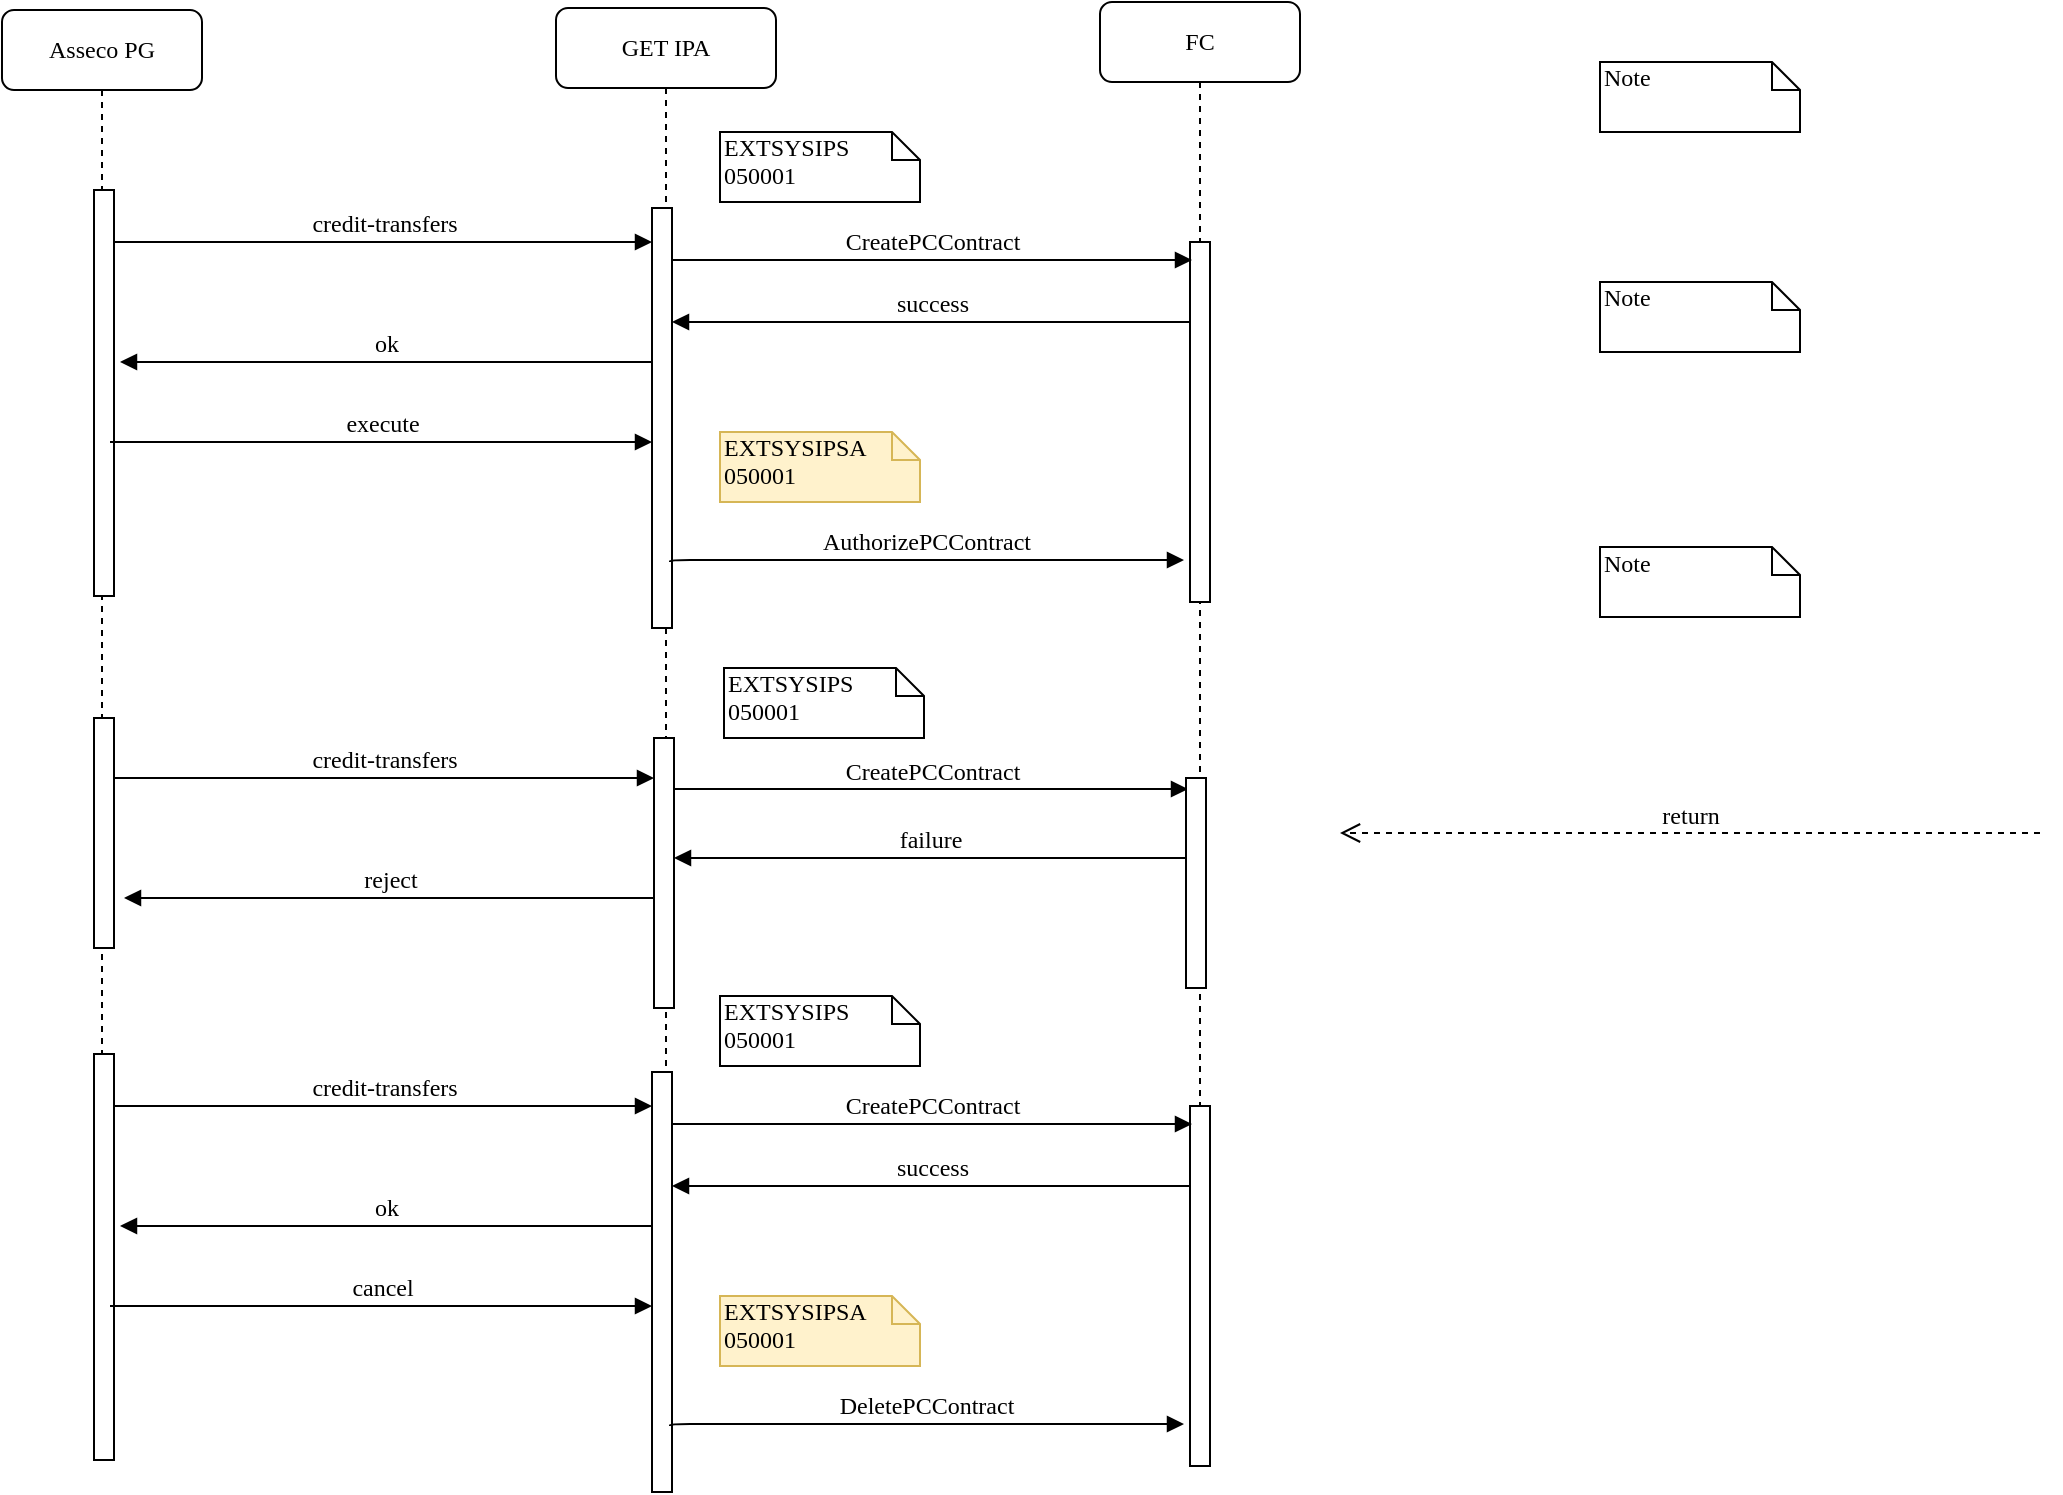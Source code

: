 <mxfile version="10.8.7" type="github"><diagram name="Page-1" id="13e1069c-82ec-6db2-03f1-153e76fe0fe0"><mxGraphModel dx="1394" dy="764" grid="1" gridSize="10" guides="1" tooltips="1" connect="1" arrows="1" fold="1" page="1" pageScale="1" pageWidth="1169" pageHeight="827" background="#ffffff" math="0" shadow="0"><root><mxCell id="0"/><mxCell id="1" parent="0"/><mxCell id="7baba1c4bc27f4b0-8" value="Asseco PG" style="shape=umlLifeline;perimeter=lifelinePerimeter;whiteSpace=wrap;html=1;container=1;collapsible=0;recursiveResize=0;outlineConnect=0;rounded=1;shadow=0;comic=0;labelBackgroundColor=none;strokeColor=#000000;strokeWidth=1;fillColor=#FFFFFF;fontFamily=Verdana;fontSize=12;fontColor=#000000;align=center;" parent="1" vertex="1"><mxGeometry x="101" y="74" width="100" height="696" as="geometry"/></mxCell><mxCell id="7baba1c4bc27f4b0-9" value="" style="html=1;points=[];perimeter=orthogonalPerimeter;rounded=0;shadow=0;comic=0;labelBackgroundColor=none;strokeColor=#000000;strokeWidth=1;fillColor=#FFFFFF;fontFamily=Verdana;fontSize=12;fontColor=#000000;align=center;" parent="7baba1c4bc27f4b0-8" vertex="1"><mxGeometry x="46" y="90" width="10" height="203" as="geometry"/></mxCell><mxCell id="7baba1c4bc27f4b0-3" value="FC" style="shape=umlLifeline;perimeter=lifelinePerimeter;whiteSpace=wrap;html=1;container=1;collapsible=0;recursiveResize=0;outlineConnect=0;rounded=1;shadow=0;comic=0;labelBackgroundColor=none;strokeColor=#000000;strokeWidth=1;fillColor=#FFFFFF;fontFamily=Verdana;fontSize=12;fontColor=#000000;align=center;" parent="1" vertex="1"><mxGeometry x="650" y="70" width="100" height="710" as="geometry"/></mxCell><mxCell id="7baba1c4bc27f4b0-13" value="" style="html=1;points=[];perimeter=orthogonalPerimeter;rounded=0;shadow=0;comic=0;labelBackgroundColor=none;strokeColor=#000000;strokeWidth=1;fillColor=#FFFFFF;fontFamily=Verdana;fontSize=12;fontColor=#000000;align=center;" parent="7baba1c4bc27f4b0-3" vertex="1"><mxGeometry x="45" y="120" width="10" height="180" as="geometry"/></mxCell><mxCell id="7baba1c4bc27f4b0-2" value="GET IPA" style="shape=umlLifeline;perimeter=lifelinePerimeter;whiteSpace=wrap;html=1;container=1;collapsible=0;recursiveResize=0;outlineConnect=0;rounded=1;shadow=0;comic=0;labelBackgroundColor=none;strokeColor=#000000;strokeWidth=1;fillColor=#FFFFFF;fontFamily=Verdana;fontSize=12;fontColor=#000000;align=center;" parent="1" vertex="1"><mxGeometry x="378" y="73" width="110" height="697" as="geometry"/></mxCell><mxCell id="7baba1c4bc27f4b0-10" value="" style="html=1;points=[];perimeter=orthogonalPerimeter;rounded=0;shadow=0;comic=0;labelBackgroundColor=none;strokeColor=#000000;strokeWidth=1;fillColor=#FFFFFF;fontFamily=Verdana;fontSize=12;fontColor=#000000;align=center;" parent="7baba1c4bc27f4b0-2" vertex="1"><mxGeometry x="48" y="100" width="10" height="210" as="geometry"/></mxCell><mxCell id="kJav_PQd8D4riBO9NtRe-5" value="" style="html=1;points=[];perimeter=orthogonalPerimeter;rounded=0;shadow=0;comic=0;labelBackgroundColor=none;strokeColor=#000000;strokeWidth=1;fillColor=#FFFFFF;fontFamily=Verdana;fontSize=12;fontColor=#000000;align=center;" parent="7baba1c4bc27f4b0-2" vertex="1"><mxGeometry x="49" y="365" width="10" height="135" as="geometry"/></mxCell><mxCell id="kJav_PQd8D4riBO9NtRe-7" value="" style="html=1;points=[];perimeter=orthogonalPerimeter;rounded=0;shadow=0;comic=0;labelBackgroundColor=none;strokeColor=#000000;strokeWidth=1;fillColor=#FFFFFF;fontFamily=Verdana;fontSize=12;fontColor=#000000;align=center;" parent="7baba1c4bc27f4b0-2" vertex="1"><mxGeometry x="-231" y="355" width="10" height="115" as="geometry"/></mxCell><mxCell id="kJav_PQd8D4riBO9NtRe-8" value="failure" style="html=1;verticalAlign=bottom;endArrow=block;labelBackgroundColor=none;fontFamily=Verdana;fontSize=12;edgeStyle=elbowEdgeStyle;elbow=vertical;" parent="7baba1c4bc27f4b0-2" source="kJav_PQd8D4riBO9NtRe-6" target="kJav_PQd8D4riBO9NtRe-5" edge="1"><mxGeometry relative="1" as="geometry"><mxPoint x="274" y="405" as="sourcePoint"/><Array as="points"><mxPoint x="204" y="425"/></Array><mxPoint x="349" y="405" as="targetPoint"/></mxGeometry></mxCell><mxCell id="kJav_PQd8D4riBO9NtRe-9" value="&lt;span&gt;credit-transfers&lt;/span&gt;" style="html=1;verticalAlign=bottom;endArrow=block;labelBackgroundColor=none;fontFamily=Verdana;fontSize=12;edgeStyle=elbowEdgeStyle;elbow=vertical;" parent="7baba1c4bc27f4b0-2" source="kJav_PQd8D4riBO9NtRe-7" target="kJav_PQd8D4riBO9NtRe-5" edge="1"><mxGeometry relative="1" as="geometry"><mxPoint x="-156" y="385" as="sourcePoint"/><mxPoint x="34" y="370" as="targetPoint"/><Array as="points"><mxPoint x="-66" y="385"/></Array></mxGeometry></mxCell><mxCell id="kJav_PQd8D4riBO9NtRe-10" value="CreatePCContract" style="html=1;verticalAlign=bottom;endArrow=block;labelBackgroundColor=none;fontFamily=Verdana;fontSize=12;edgeStyle=elbowEdgeStyle;elbow=vertical;entryX=0.1;entryY=0.05;entryDx=0;entryDy=0;entryPerimeter=0;" parent="7baba1c4bc27f4b0-2" source="kJav_PQd8D4riBO9NtRe-5" target="kJav_PQd8D4riBO9NtRe-6" edge="1"><mxGeometry relative="1" as="geometry"><mxPoint x="134" y="385" as="sourcePoint"/><mxPoint x="294" y="393" as="targetPoint"/><Array as="points"/></mxGeometry></mxCell><mxCell id="kJav_PQd8D4riBO9NtRe-11" value="EXTSYSIPS&lt;br&gt;050001&lt;br&gt;" style="shape=note;whiteSpace=wrap;html=1;size=14;verticalAlign=top;align=left;spacingTop=-6;rounded=0;shadow=0;comic=0;labelBackgroundColor=none;strokeColor=#000000;strokeWidth=1;fillColor=#FFFFFF;fontFamily=Verdana;fontSize=12;fontColor=#000000;" parent="7baba1c4bc27f4b0-2" vertex="1"><mxGeometry x="84" y="330" width="100" height="35" as="geometry"/></mxCell><mxCell id="kJav_PQd8D4riBO9NtRe-12" value="reject" style="html=1;verticalAlign=bottom;endArrow=block;labelBackgroundColor=none;fontFamily=Verdana;fontSize=12;edgeStyle=elbowEdgeStyle;elbow=vertical;" parent="7baba1c4bc27f4b0-2" source="kJav_PQd8D4riBO9NtRe-5" edge="1"><mxGeometry relative="1" as="geometry"><mxPoint x="-96" y="455" as="sourcePoint"/><Array as="points"/><mxPoint x="-216" y="445" as="targetPoint"/></mxGeometry></mxCell><mxCell id="kJav_PQd8D4riBO9NtRe-6" value="" style="html=1;points=[];perimeter=orthogonalPerimeter;rounded=0;shadow=0;comic=0;labelBackgroundColor=none;strokeColor=#000000;strokeWidth=1;fillColor=#FFFFFF;fontFamily=Verdana;fontSize=12;fontColor=#000000;align=center;" parent="7baba1c4bc27f4b0-2" vertex="1"><mxGeometry x="315" y="385" width="10" height="105" as="geometry"/></mxCell><mxCell id="7baba1c4bc27f4b0-17" value="success" style="html=1;verticalAlign=bottom;endArrow=block;labelBackgroundColor=none;fontFamily=Verdana;fontSize=12;edgeStyle=elbowEdgeStyle;elbow=vertical;" parent="1" source="7baba1c4bc27f4b0-13" target="7baba1c4bc27f4b0-10" edge="1"><mxGeometry relative="1" as="geometry"><mxPoint x="650" y="210" as="sourcePoint"/><Array as="points"><mxPoint x="580" y="230"/></Array><mxPoint x="725" y="210" as="targetPoint"/></mxGeometry></mxCell><mxCell id="7baba1c4bc27f4b0-30" value="return" style="html=1;verticalAlign=bottom;endArrow=open;dashed=1;endSize=8;labelBackgroundColor=none;fontFamily=Verdana;fontSize=12;edgeStyle=elbowEdgeStyle;elbow=vertical;" parent="1" edge="1"><mxGeometry relative="1" as="geometry"><mxPoint x="770" y="485.5" as="targetPoint"/><Array as="points"><mxPoint x="1100" y="485.5"/></Array><mxPoint x="1120" y="485.5" as="sourcePoint"/></mxGeometry></mxCell><mxCell id="7baba1c4bc27f4b0-11" value="&lt;span&gt;credit-transfers&lt;/span&gt;" style="html=1;verticalAlign=bottom;endArrow=block;labelBackgroundColor=none;fontFamily=Verdana;fontSize=12;edgeStyle=elbowEdgeStyle;elbow=vertical;" parent="1" source="7baba1c4bc27f4b0-9" target="7baba1c4bc27f4b0-10" edge="1"><mxGeometry relative="1" as="geometry"><mxPoint x="220" y="190" as="sourcePoint"/><mxPoint x="410" y="175" as="targetPoint"/><Array as="points"><mxPoint x="310" y="190"/></Array></mxGeometry></mxCell><mxCell id="7baba1c4bc27f4b0-14" value="CreatePCContract" style="html=1;verticalAlign=bottom;endArrow=block;labelBackgroundColor=none;fontFamily=Verdana;fontSize=12;edgeStyle=elbowEdgeStyle;elbow=vertical;entryX=0.1;entryY=0.05;entryDx=0;entryDy=0;entryPerimeter=0;" parent="1" source="7baba1c4bc27f4b0-10" target="7baba1c4bc27f4b0-13" edge="1"><mxGeometry relative="1" as="geometry"><mxPoint x="510" y="190" as="sourcePoint"/><mxPoint x="670" y="198" as="targetPoint"/><Array as="points"/></mxGeometry></mxCell><mxCell id="7baba1c4bc27f4b0-40" value="Note" style="shape=note;whiteSpace=wrap;html=1;size=14;verticalAlign=top;align=left;spacingTop=-6;rounded=0;shadow=0;comic=0;labelBackgroundColor=none;strokeColor=#000000;strokeWidth=1;fillColor=#FFFFFF;fontFamily=Verdana;fontSize=12;fontColor=#000000;" parent="1" vertex="1"><mxGeometry x="900" y="100" width="100" height="35" as="geometry"/></mxCell><mxCell id="7baba1c4bc27f4b0-41" value="Note" style="shape=note;whiteSpace=wrap;html=1;size=14;verticalAlign=top;align=left;spacingTop=-6;rounded=0;shadow=0;comic=0;labelBackgroundColor=none;strokeColor=#000000;strokeWidth=1;fillColor=#FFFFFF;fontFamily=Verdana;fontSize=12;fontColor=#000000;" parent="1" vertex="1"><mxGeometry x="900" y="210" width="100" height="35" as="geometry"/></mxCell><mxCell id="7baba1c4bc27f4b0-42" value="EXTSYSIPS&lt;br&gt;050001&lt;br&gt;" style="shape=note;whiteSpace=wrap;html=1;size=14;verticalAlign=top;align=left;spacingTop=-6;rounded=0;shadow=0;comic=0;labelBackgroundColor=none;strokeColor=#000000;strokeWidth=1;fillColor=#FFFFFF;fontFamily=Verdana;fontSize=12;fontColor=#000000;" parent="1" vertex="1"><mxGeometry x="460" y="135" width="100" height="35" as="geometry"/></mxCell><mxCell id="7baba1c4bc27f4b0-43" value="Note" style="shape=note;whiteSpace=wrap;html=1;size=14;verticalAlign=top;align=left;spacingTop=-6;rounded=0;shadow=0;comic=0;labelBackgroundColor=none;strokeColor=#000000;strokeWidth=1;fillColor=#FFFFFF;fontFamily=Verdana;fontSize=12;fontColor=#000000;" parent="1" vertex="1"><mxGeometry x="900" y="342.5" width="100" height="35" as="geometry"/></mxCell><mxCell id="kJav_PQd8D4riBO9NtRe-1" value="ok" style="html=1;verticalAlign=bottom;endArrow=block;labelBackgroundColor=none;fontFamily=Verdana;fontSize=12;edgeStyle=elbowEdgeStyle;elbow=vertical;" parent="1" source="7baba1c4bc27f4b0-10" edge="1"><mxGeometry relative="1" as="geometry"><mxPoint x="280" y="260" as="sourcePoint"/><Array as="points"/><mxPoint x="160" y="250" as="targetPoint"/></mxGeometry></mxCell><mxCell id="kJav_PQd8D4riBO9NtRe-2" value="&lt;span&gt;execute&lt;/span&gt;" style="html=1;verticalAlign=bottom;endArrow=block;labelBackgroundColor=none;fontFamily=Verdana;fontSize=12;edgeStyle=elbowEdgeStyle;elbow=vertical;" parent="1" target="7baba1c4bc27f4b0-10" edge="1"><mxGeometry relative="1" as="geometry"><mxPoint x="155" y="290" as="sourcePoint"/><mxPoint x="285" y="290" as="targetPoint"/><Array as="points"><mxPoint x="320" y="290"/><mxPoint x="320" y="330"/><mxPoint x="370" y="200"/><mxPoint x="190" y="190"/></Array></mxGeometry></mxCell><mxCell id="kJav_PQd8D4riBO9NtRe-3" value="AuthorizePCContract" style="html=1;verticalAlign=bottom;endArrow=block;entryX=-0.3;entryY=0.883;labelBackgroundColor=none;fontFamily=Verdana;fontSize=12;edgeStyle=elbowEdgeStyle;elbow=vertical;entryDx=0;entryDy=0;entryPerimeter=0;" parent="1" target="7baba1c4bc27f4b0-13" edge="1"><mxGeometry relative="1" as="geometry"><mxPoint x="435" y="350" as="sourcePoint"/><mxPoint x="585" y="350" as="targetPoint"/><Array as="points"><mxPoint x="700" y="349"/></Array></mxGeometry></mxCell><mxCell id="kJav_PQd8D4riBO9NtRe-4" value="EXTSYSIPSA&lt;br&gt;050001&lt;br&gt;" style="shape=note;whiteSpace=wrap;html=1;size=14;verticalAlign=top;align=left;spacingTop=-6;rounded=0;shadow=0;comic=0;labelBackgroundColor=none;strokeColor=#d6b656;strokeWidth=1;fillColor=#fff2cc;fontFamily=Verdana;fontSize=12;" parent="1" vertex="1"><mxGeometry x="460" y="285" width="100" height="35" as="geometry"/></mxCell><mxCell id="kJav_PQd8D4riBO9NtRe-19" value="" style="html=1;points=[];perimeter=orthogonalPerimeter;rounded=0;shadow=0;comic=0;labelBackgroundColor=none;strokeColor=#000000;strokeWidth=1;fillColor=#FFFFFF;fontFamily=Verdana;fontSize=12;fontColor=#000000;align=center;" parent="1" vertex="1"><mxGeometry x="147" y="596" width="10" height="203" as="geometry"/></mxCell><mxCell id="kJav_PQd8D4riBO9NtRe-20" value="" style="html=1;points=[];perimeter=orthogonalPerimeter;rounded=0;shadow=0;comic=0;labelBackgroundColor=none;strokeColor=#000000;strokeWidth=1;fillColor=#FFFFFF;fontFamily=Verdana;fontSize=12;fontColor=#000000;align=center;" parent="1" vertex="1"><mxGeometry x="695" y="622" width="10" height="180" as="geometry"/></mxCell><mxCell id="kJav_PQd8D4riBO9NtRe-21" value="" style="html=1;points=[];perimeter=orthogonalPerimeter;rounded=0;shadow=0;comic=0;labelBackgroundColor=none;strokeColor=#000000;strokeWidth=1;fillColor=#FFFFFF;fontFamily=Verdana;fontSize=12;fontColor=#000000;align=center;" parent="1" vertex="1"><mxGeometry x="426" y="605" width="10" height="210" as="geometry"/></mxCell><mxCell id="kJav_PQd8D4riBO9NtRe-22" value="success" style="html=1;verticalAlign=bottom;endArrow=block;labelBackgroundColor=none;fontFamily=Verdana;fontSize=12;edgeStyle=elbowEdgeStyle;elbow=vertical;" parent="1" source="kJav_PQd8D4riBO9NtRe-20" target="kJav_PQd8D4riBO9NtRe-21" edge="1"><mxGeometry relative="1" as="geometry"><mxPoint x="650" y="642" as="sourcePoint"/><Array as="points"><mxPoint x="580" y="662"/></Array><mxPoint x="725" y="642" as="targetPoint"/></mxGeometry></mxCell><mxCell id="kJav_PQd8D4riBO9NtRe-23" value="&lt;span&gt;credit-transfers&lt;/span&gt;" style="html=1;verticalAlign=bottom;endArrow=block;labelBackgroundColor=none;fontFamily=Verdana;fontSize=12;edgeStyle=elbowEdgeStyle;elbow=vertical;" parent="1" source="kJav_PQd8D4riBO9NtRe-19" target="kJav_PQd8D4riBO9NtRe-21" edge="1"><mxGeometry relative="1" as="geometry"><mxPoint x="220" y="622" as="sourcePoint"/><mxPoint x="410" y="607" as="targetPoint"/><Array as="points"><mxPoint x="310" y="622"/></Array></mxGeometry></mxCell><mxCell id="kJav_PQd8D4riBO9NtRe-24" value="CreatePCContract" style="html=1;verticalAlign=bottom;endArrow=block;labelBackgroundColor=none;fontFamily=Verdana;fontSize=12;edgeStyle=elbowEdgeStyle;elbow=vertical;entryX=0.1;entryY=0.05;entryDx=0;entryDy=0;entryPerimeter=0;" parent="1" source="kJav_PQd8D4riBO9NtRe-21" target="kJav_PQd8D4riBO9NtRe-20" edge="1"><mxGeometry relative="1" as="geometry"><mxPoint x="510" y="622" as="sourcePoint"/><mxPoint x="670" y="630" as="targetPoint"/><Array as="points"/></mxGeometry></mxCell><mxCell id="kJav_PQd8D4riBO9NtRe-25" value="EXTSYSIPS&lt;br&gt;050001&lt;br&gt;" style="shape=note;whiteSpace=wrap;html=1;size=14;verticalAlign=top;align=left;spacingTop=-6;rounded=0;shadow=0;comic=0;labelBackgroundColor=none;strokeColor=#000000;strokeWidth=1;fillColor=#FFFFFF;fontFamily=Verdana;fontSize=12;fontColor=#000000;" parent="1" vertex="1"><mxGeometry x="460" y="567" width="100" height="35" as="geometry"/></mxCell><mxCell id="kJav_PQd8D4riBO9NtRe-26" value="ok" style="html=1;verticalAlign=bottom;endArrow=block;labelBackgroundColor=none;fontFamily=Verdana;fontSize=12;edgeStyle=elbowEdgeStyle;elbow=vertical;" parent="1" source="kJav_PQd8D4riBO9NtRe-21" edge="1"><mxGeometry relative="1" as="geometry"><mxPoint x="280" y="692" as="sourcePoint"/><Array as="points"/><mxPoint x="160" y="682" as="targetPoint"/></mxGeometry></mxCell><mxCell id="kJav_PQd8D4riBO9NtRe-27" value="&lt;span&gt;cancel&lt;/span&gt;" style="html=1;verticalAlign=bottom;endArrow=block;labelBackgroundColor=none;fontFamily=Verdana;fontSize=12;edgeStyle=elbowEdgeStyle;elbow=vertical;" parent="1" target="kJav_PQd8D4riBO9NtRe-21" edge="1"><mxGeometry relative="1" as="geometry"><mxPoint x="155" y="722" as="sourcePoint"/><mxPoint x="285" y="722" as="targetPoint"/><Array as="points"><mxPoint x="320" y="722"/><mxPoint x="320" y="762"/><mxPoint x="370" y="632"/><mxPoint x="190" y="622"/></Array></mxGeometry></mxCell><mxCell id="kJav_PQd8D4riBO9NtRe-28" value="DeletePCContract" style="html=1;verticalAlign=bottom;endArrow=block;entryX=-0.3;entryY=0.883;labelBackgroundColor=none;fontFamily=Verdana;fontSize=12;edgeStyle=elbowEdgeStyle;elbow=vertical;entryDx=0;entryDy=0;entryPerimeter=0;" parent="1" target="kJav_PQd8D4riBO9NtRe-20" edge="1"><mxGeometry relative="1" as="geometry"><mxPoint x="435" y="782" as="sourcePoint"/><mxPoint x="585" y="782" as="targetPoint"/><Array as="points"><mxPoint x="700" y="781"/></Array></mxGeometry></mxCell><mxCell id="kJav_PQd8D4riBO9NtRe-29" value="EXTSYSIPSA&lt;br&gt;050001&lt;br&gt;" style="shape=note;whiteSpace=wrap;html=1;size=14;verticalAlign=top;align=left;spacingTop=-6;rounded=0;shadow=0;comic=0;labelBackgroundColor=none;strokeColor=#d6b656;strokeWidth=1;fillColor=#fff2cc;fontFamily=Verdana;fontSize=12;" parent="1" vertex="1"><mxGeometry x="460" y="717" width="100" height="35" as="geometry"/></mxCell></root></mxGraphModel></diagram><diagram id="sCG_1QD_kykL5uf3HNUo" name="Page-2"><mxGraphModel dx="1394" dy="764" grid="1" gridSize="10" guides="1" tooltips="1" connect="1" arrows="1" fold="1" page="1" pageScale="1" pageWidth="1169" pageHeight="827" math="0" shadow="0"><root><mxCell id="cG8FvKDfkVk7URkSbsc8-0"/><mxCell id="cG8FvKDfkVk7URkSbsc8-1" parent="cG8FvKDfkVk7URkSbsc8-0"/><mxCell id="R1arph7SK43fAvwL1VEy-0" value="Asseco PG" style="shape=umlLifeline;perimeter=lifelinePerimeter;whiteSpace=wrap;html=1;container=1;collapsible=0;recursiveResize=0;outlineConnect=0;rounded=1;shadow=0;comic=0;labelBackgroundColor=none;strokeColor=#000000;strokeWidth=1;fillColor=#FFFFFF;fontFamily=Verdana;fontSize=12;fontColor=#000000;align=center;" parent="cG8FvKDfkVk7URkSbsc8-1" vertex="1"><mxGeometry x="140" y="18" width="100" height="696" as="geometry"/></mxCell><mxCell id="R1arph7SK43fAvwL1VEy-1" value="" style="html=1;points=[];perimeter=orthogonalPerimeter;rounded=0;shadow=0;comic=0;labelBackgroundColor=none;strokeColor=#000000;strokeWidth=1;fillColor=#FFFFFF;fontFamily=Verdana;fontSize=12;fontColor=#000000;align=center;" parent="R1arph7SK43fAvwL1VEy-0" vertex="1"><mxGeometry x="46" y="90" width="10" height="170" as="geometry"/></mxCell><mxCell id="R1arph7SK43fAvwL1VEy-2" value="FC" style="shape=umlLifeline;perimeter=lifelinePerimeter;whiteSpace=wrap;html=1;container=1;collapsible=0;recursiveResize=0;outlineConnect=0;rounded=1;shadow=0;comic=0;labelBackgroundColor=none;strokeColor=#000000;strokeWidth=1;fillColor=#FFFFFF;fontFamily=Verdana;fontSize=12;fontColor=#000000;align=center;" parent="cG8FvKDfkVk7URkSbsc8-1" vertex="1"><mxGeometry x="689" y="14" width="100" height="710" as="geometry"/></mxCell><mxCell id="R1arph7SK43fAvwL1VEy-3" value="" style="html=1;points=[];perimeter=orthogonalPerimeter;rounded=0;shadow=0;comic=0;labelBackgroundColor=none;strokeColor=#000000;strokeWidth=1;fillColor=#FFFFFF;fontFamily=Verdana;fontSize=12;fontColor=#000000;align=center;" parent="R1arph7SK43fAvwL1VEy-2" vertex="1"><mxGeometry x="45" y="120" width="10" height="150" as="geometry"/></mxCell><mxCell id="R1arph7SK43fAvwL1VEy-4" value="GET IPA" style="shape=umlLifeline;perimeter=lifelinePerimeter;whiteSpace=wrap;html=1;container=1;collapsible=0;recursiveResize=0;outlineConnect=0;rounded=1;shadow=0;comic=0;labelBackgroundColor=none;strokeColor=#000000;strokeWidth=1;fillColor=#FFFFFF;fontFamily=Verdana;fontSize=12;fontColor=#000000;align=center;" parent="cG8FvKDfkVk7URkSbsc8-1" vertex="1"><mxGeometry x="415" y="17" width="113" height="697" as="geometry"/></mxCell><mxCell id="R1arph7SK43fAvwL1VEy-5" value="" style="html=1;points=[];perimeter=orthogonalPerimeter;rounded=0;shadow=0;comic=0;labelBackgroundColor=none;strokeColor=#000000;strokeWidth=1;fillColor=#FFFFFF;fontFamily=Verdana;fontSize=12;fontColor=#000000;align=center;" parent="R1arph7SK43fAvwL1VEy-4" vertex="1"><mxGeometry x="48" y="100" width="10" height="170" as="geometry"/></mxCell><mxCell id="R1arph7SK43fAvwL1VEy-6" value="" style="html=1;points=[];perimeter=orthogonalPerimeter;rounded=0;shadow=0;comic=0;labelBackgroundColor=none;strokeColor=#000000;strokeWidth=1;fillColor=#FFFFFF;fontFamily=Verdana;fontSize=12;fontColor=#000000;align=center;" parent="R1arph7SK43fAvwL1VEy-4" vertex="1"><mxGeometry x="49" y="310" width="10" height="80" as="geometry"/></mxCell><mxCell id="R1arph7SK43fAvwL1VEy-7" value="" style="html=1;points=[];perimeter=orthogonalPerimeter;rounded=0;shadow=0;comic=0;labelBackgroundColor=none;strokeColor=#000000;strokeWidth=1;fillColor=#FFFFFF;fontFamily=Verdana;fontSize=12;fontColor=#000000;align=center;" parent="R1arph7SK43fAvwL1VEy-4" vertex="1"><mxGeometry x="-231" y="300" width="10" height="90" as="geometry"/></mxCell><mxCell id="R1arph7SK43fAvwL1VEy-8" value="failure" style="html=1;verticalAlign=bottom;endArrow=block;labelBackgroundColor=none;fontFamily=Verdana;fontSize=12;edgeStyle=elbowEdgeStyle;elbow=vertical;" parent="R1arph7SK43fAvwL1VEy-4" edge="1"><mxGeometry relative="1" as="geometry"><mxPoint x="315" y="363" as="sourcePoint"/><Array as="points"><mxPoint x="143" y="363"/><mxPoint x="204" y="445"/></Array><mxPoint x="59" y="363" as="targetPoint"/></mxGeometry></mxCell><mxCell id="R1arph7SK43fAvwL1VEy-9" value="&lt;span&gt;credit-transfers&lt;/span&gt;" style="html=1;verticalAlign=bottom;endArrow=block;labelBackgroundColor=none;fontFamily=Verdana;fontSize=12;edgeStyle=elbowEdgeStyle;elbow=vertical;" parent="R1arph7SK43fAvwL1VEy-4" source="R1arph7SK43fAvwL1VEy-7" target="R1arph7SK43fAvwL1VEy-6" edge="1"><mxGeometry relative="1" as="geometry"><mxPoint x="-156" y="385" as="sourcePoint"/><mxPoint x="34" y="370" as="targetPoint"/><Array as="points"><mxPoint x="-27" y="323"/><mxPoint x="-66" y="385"/></Array></mxGeometry></mxCell><mxCell id="R1arph7SK43fAvwL1VEy-10" value="CreatePCContract" style="html=1;verticalAlign=bottom;endArrow=block;labelBackgroundColor=none;fontFamily=Verdana;fontSize=12;edgeStyle=elbowEdgeStyle;elbow=vertical;entryX=0.1;entryY=0.05;entryDx=0;entryDy=0;entryPerimeter=0;" parent="R1arph7SK43fAvwL1VEy-4" edge="1"><mxGeometry relative="1" as="geometry"><mxPoint x="59" y="338" as="sourcePoint"/><mxPoint x="316" y="338" as="targetPoint"/><Array as="points"/></mxGeometry></mxCell><mxCell id="R1arph7SK43fAvwL1VEy-12" value="reject" style="html=1;verticalAlign=bottom;endArrow=block;labelBackgroundColor=none;fontFamily=Verdana;fontSize=12;edgeStyle=elbowEdgeStyle;elbow=vertical;" parent="R1arph7SK43fAvwL1VEy-4" edge="1"><mxGeometry relative="1" as="geometry"><mxPoint x="49" y="384" as="sourcePoint"/><Array as="points"><mxPoint x="-127" y="384"/></Array><mxPoint x="-221" y="384" as="targetPoint"/></mxGeometry></mxCell><mxCell id="R1arph7SK43fAvwL1VEy-13" value="" style="html=1;points=[];perimeter=orthogonalPerimeter;rounded=0;shadow=0;comic=0;labelBackgroundColor=none;strokeColor=#000000;strokeWidth=1;fillColor=#FFFFFF;fontFamily=Verdana;fontSize=12;fontColor=#000000;align=center;" parent="R1arph7SK43fAvwL1VEy-4" vertex="1"><mxGeometry x="315" y="310" width="10" height="80" as="geometry"/></mxCell><mxCell id="R1arph7SK43fAvwL1VEy-22" value="" style="html=1;points=[];perimeter=orthogonalPerimeter;rounded=0;shadow=0;comic=0;labelBackgroundColor=none;strokeColor=#000000;strokeWidth=1;fillColor=#FFFFFF;fontFamily=Verdana;fontSize=12;fontColor=#000000;align=center;" parent="R1arph7SK43fAvwL1VEy-4" vertex="1"><mxGeometry x="-227.5" y="425" width="10" height="203" as="geometry"/></mxCell><mxCell id="R1arph7SK43fAvwL1VEy-23" value="" style="html=1;points=[];perimeter=orthogonalPerimeter;rounded=0;shadow=0;comic=0;labelBackgroundColor=none;strokeColor=#000000;strokeWidth=1;fillColor=#FFFFFF;fontFamily=Verdana;fontSize=12;fontColor=#000000;align=center;" parent="R1arph7SK43fAvwL1VEy-4" vertex="1"><mxGeometry x="320.5" y="451" width="10" height="180" as="geometry"/></mxCell><mxCell id="R1arph7SK43fAvwL1VEy-24" value="" style="html=1;points=[];perimeter=orthogonalPerimeter;rounded=0;shadow=0;comic=0;labelBackgroundColor=none;strokeColor=#000000;strokeWidth=1;fillColor=#FFFFFF;fontFamily=Verdana;fontSize=12;fontColor=#000000;align=center;" parent="R1arph7SK43fAvwL1VEy-4" vertex="1"><mxGeometry x="51.5" y="434" width="10" height="210" as="geometry"/></mxCell><mxCell id="R1arph7SK43fAvwL1VEy-25" value="success" style="html=1;verticalAlign=bottom;endArrow=block;labelBackgroundColor=none;fontFamily=Verdana;fontSize=12;edgeStyle=elbowEdgeStyle;elbow=vertical;" parent="R1arph7SK43fAvwL1VEy-4" source="R1arph7SK43fAvwL1VEy-23" target="R1arph7SK43fAvwL1VEy-24" edge="1"><mxGeometry relative="1" as="geometry"><mxPoint x="275.5" y="471" as="sourcePoint"/><Array as="points"><mxPoint x="205.5" y="491"/></Array><mxPoint x="350.5" y="471" as="targetPoint"/></mxGeometry></mxCell><mxCell id="R1arph7SK43fAvwL1VEy-26" value="&lt;span&gt;credit-transfers&lt;/span&gt;" style="html=1;verticalAlign=bottom;endArrow=block;labelBackgroundColor=none;fontFamily=Verdana;fontSize=12;edgeStyle=elbowEdgeStyle;elbow=vertical;" parent="R1arph7SK43fAvwL1VEy-4" source="R1arph7SK43fAvwL1VEy-22" target="R1arph7SK43fAvwL1VEy-24" edge="1"><mxGeometry relative="1" as="geometry"><mxPoint x="-154.5" y="451" as="sourcePoint"/><mxPoint x="35.5" y="436" as="targetPoint"/><Array as="points"><mxPoint x="-64.5" y="451"/></Array></mxGeometry></mxCell><mxCell id="R1arph7SK43fAvwL1VEy-27" value="CreatePCContract" style="html=1;verticalAlign=bottom;endArrow=block;labelBackgroundColor=none;fontFamily=Verdana;fontSize=12;edgeStyle=elbowEdgeStyle;elbow=vertical;entryX=0.1;entryY=0.05;entryDx=0;entryDy=0;entryPerimeter=0;" parent="R1arph7SK43fAvwL1VEy-4" source="R1arph7SK43fAvwL1VEy-24" target="R1arph7SK43fAvwL1VEy-23" edge="1"><mxGeometry relative="1" as="geometry"><mxPoint x="135.5" y="451" as="sourcePoint"/><mxPoint x="295.5" y="459" as="targetPoint"/><Array as="points"/></mxGeometry></mxCell><mxCell id="R1arph7SK43fAvwL1VEy-29" value="ok" style="html=1;verticalAlign=bottom;endArrow=block;labelBackgroundColor=none;fontFamily=Verdana;fontSize=12;edgeStyle=elbowEdgeStyle;elbow=vertical;" parent="R1arph7SK43fAvwL1VEy-4" edge="1"><mxGeometry relative="1" as="geometry"><mxPoint x="51.5" y="504" as="sourcePoint"/><Array as="points"/><mxPoint x="-214.5" y="504" as="targetPoint"/></mxGeometry></mxCell><mxCell id="R1arph7SK43fAvwL1VEy-30" value="&lt;span&gt;cancel&lt;/span&gt;" style="html=1;verticalAlign=bottom;endArrow=block;labelBackgroundColor=none;fontFamily=Verdana;fontSize=12;edgeStyle=elbowEdgeStyle;elbow=vertical;" parent="R1arph7SK43fAvwL1VEy-4" edge="1"><mxGeometry relative="1" as="geometry"><mxPoint x="-219.5" y="526" as="sourcePoint"/><mxPoint x="51.5" y="526" as="targetPoint"/><Array as="points"><mxPoint x="-54.5" y="526"/><mxPoint x="-54.5" y="566"/><mxPoint x="-4.5" y="436"/><mxPoint x="-184.5" y="426"/></Array></mxGeometry></mxCell><mxCell id="R1arph7SK43fAvwL1VEy-31" value="ReversePCContract" style="html=1;verticalAlign=bottom;endArrow=block;labelBackgroundColor=none;fontFamily=Verdana;fontSize=12;edgeStyle=elbowEdgeStyle;elbow=vertical;exitX=1.35;exitY=0.567;exitDx=0;exitDy=0;exitPerimeter=0;" parent="R1arph7SK43fAvwL1VEy-4" edge="1"><mxGeometry relative="1" as="geometry"><mxPoint x="65" y="545" as="sourcePoint"/><mxPoint x="321" y="545" as="targetPoint"/><Array as="points"><mxPoint x="265" y="545"/><mxPoint x="275" y="565"/><mxPoint x="195" y="555"/></Array></mxGeometry></mxCell><mxCell id="R1arph7SK43fAvwL1VEy-14" value="success" style="html=1;verticalAlign=bottom;endArrow=block;labelBackgroundColor=none;fontFamily=Verdana;fontSize=12;edgeStyle=elbowEdgeStyle;elbow=vertical;" parent="cG8FvKDfkVk7URkSbsc8-1" edge="1"><mxGeometry relative="1" as="geometry"><mxPoint x="734" y="178" as="sourcePoint"/><Array as="points"><mxPoint x="619" y="178"/></Array><mxPoint x="475" y="178" as="targetPoint"/></mxGeometry></mxCell><mxCell id="R1arph7SK43fAvwL1VEy-15" value="&lt;span&gt;credit-transfers&lt;/span&gt;" style="html=1;verticalAlign=bottom;endArrow=block;labelBackgroundColor=none;fontFamily=Verdana;fontSize=12;edgeStyle=elbowEdgeStyle;elbow=vertical;" parent="cG8FvKDfkVk7URkSbsc8-1" source="R1arph7SK43fAvwL1VEy-1" target="R1arph7SK43fAvwL1VEy-5" edge="1"><mxGeometry relative="1" as="geometry"><mxPoint x="259" y="134" as="sourcePoint"/><mxPoint x="449" y="119" as="targetPoint"/><Array as="points"><mxPoint x="349" y="134"/></Array></mxGeometry></mxCell><mxCell id="R1arph7SK43fAvwL1VEy-16" value="CreatePCContract" style="html=1;verticalAlign=bottom;endArrow=block;labelBackgroundColor=none;fontFamily=Verdana;fontSize=12;edgeStyle=elbowEdgeStyle;elbow=vertical;entryX=0.1;entryY=0.05;entryDx=0;entryDy=0;entryPerimeter=0;" parent="cG8FvKDfkVk7URkSbsc8-1" source="R1arph7SK43fAvwL1VEy-5" target="R1arph7SK43fAvwL1VEy-3" edge="1"><mxGeometry relative="1" as="geometry"><mxPoint x="549" y="134" as="sourcePoint"/><mxPoint x="709" y="142" as="targetPoint"/><Array as="points"/></mxGeometry></mxCell><mxCell id="R1arph7SK43fAvwL1VEy-17" value="EXTSYSIPSA&lt;br&gt;050001&lt;br&gt;" style="shape=note;whiteSpace=wrap;html=1;size=14;verticalAlign=top;align=left;spacingTop=-6;rounded=0;shadow=0;comic=0;labelBackgroundColor=none;strokeColor=#d6b656;strokeWidth=1;fillColor=#fff2cc;fontFamily=Verdana;fontSize=12;" parent="cG8FvKDfkVk7URkSbsc8-1" vertex="1"><mxGeometry x="497" y="79" width="100" height="35" as="geometry"/></mxCell><mxCell id="R1arph7SK43fAvwL1VEy-18" value="ok" style="html=1;verticalAlign=bottom;endArrow=block;labelBackgroundColor=none;fontFamily=Verdana;fontSize=12;edgeStyle=elbowEdgeStyle;elbow=vertical;" parent="cG8FvKDfkVk7URkSbsc8-1" edge="1"><mxGeometry relative="1" as="geometry"><mxPoint x="465" y="205" as="sourcePoint"/><Array as="points"/><mxPoint x="199" y="205" as="targetPoint"/></mxGeometry></mxCell><mxCell id="R1arph7SK43fAvwL1VEy-19" value="&lt;span&gt;execute&lt;/span&gt;" style="html=1;verticalAlign=bottom;endArrow=block;labelBackgroundColor=none;fontFamily=Verdana;fontSize=12;edgeStyle=elbowEdgeStyle;elbow=vertical;" parent="cG8FvKDfkVk7URkSbsc8-1" edge="1"><mxGeometry relative="1" as="geometry"><mxPoint x="194" y="230" as="sourcePoint"/><mxPoint x="465" y="230" as="targetPoint"/><Array as="points"><mxPoint x="359" y="230"/><mxPoint x="359" y="270"/><mxPoint x="409" y="140"/><mxPoint x="229" y="130"/></Array></mxGeometry></mxCell><mxCell id="H8GNLym1LlNgFtOseYrv-0" value="CloseAmtBlk" style="html=1;verticalAlign=bottom;endArrow=block;labelBackgroundColor=none;fontFamily=Verdana;fontSize=12;edgeStyle=elbowEdgeStyle;elbow=vertical;entryX=0.1;entryY=0.05;entryDx=0;entryDy=0;entryPerimeter=0;" parent="cG8FvKDfkVk7URkSbsc8-1" edge="1"><mxGeometry relative="1" as="geometry"><mxPoint x="473.5" y="250" as="sourcePoint"/><mxPoint x="733.5" y="250" as="targetPoint"/><Array as="points"/></mxGeometry></mxCell><mxCell id="7eizSdyvyzRtlAwamtyp-0" value="&lt;div&gt;&amp;nbsp; &amp;nbsp; &amp;nbsp; &amp;nbsp; &amp;nbsp;&amp;lt;fcub:PRDCAT&amp;gt;PRxy&amp;lt;/fcub:PRDCAT&amp;gt;&lt;/div&gt;&lt;div&gt;&amp;nbsp; &amp;nbsp; &amp;nbsp; &amp;nbsp; &amp;nbsp;&amp;lt;fcub:PRDCOD&amp;gt;PRyx&amp;lt;/fcub:PRDCOD&amp;gt;&lt;/div&gt;" style="shape=note;whiteSpace=wrap;html=1;size=14;verticalAlign=top;align=left;spacingTop=-6;rounded=0;shadow=0;comic=0;labelBackgroundColor=none;strokeColor=#b85450;strokeWidth=1;fillColor=#f8cecc;fontFamily=Verdana;fontSize=12;" parent="cG8FvKDfkVk7URkSbsc8-1" vertex="1"><mxGeometry x="760" y="114" width="270" height="73" as="geometry"/></mxCell><mxCell id="X00OzBs9PIcy6qSQZ33e-0" value="CloseAmtBlk" style="html=1;verticalAlign=bottom;endArrow=block;labelBackgroundColor=none;fontFamily=Verdana;fontSize=12;edgeStyle=elbowEdgeStyle;elbow=vertical;entryX=0.1;entryY=0.05;entryDx=0;entryDy=0;entryPerimeter=0;" parent="cG8FvKDfkVk7URkSbsc8-1" edge="1"><mxGeometry relative="1" as="geometry"><mxPoint x="476.5" y="595" as="sourcePoint"/><mxPoint x="736.5" y="595" as="targetPoint"/><Array as="points"/></mxGeometry></mxCell></root></mxGraphModel></diagram><diagram id="ZGT_u7rmzsgaBH1xD04T" name="Page-3"><mxGraphModel dx="1394" dy="764" grid="1" gridSize="10" guides="1" tooltips="1" connect="1" arrows="1" fold="1" page="1" pageScale="1" pageWidth="1169" pageHeight="827" math="0" shadow="0"><root><mxCell id="-mC_1k1FeqOBWa454YOh-0"/><mxCell id="-mC_1k1FeqOBWa454YOh-1" parent="-mC_1k1FeqOBWa454YOh-0"/><mxCell id="n7PA2bHxF2e12yJOciNS-0" value="DPS" style="shape=umlLifeline;perimeter=lifelinePerimeter;whiteSpace=wrap;html=1;container=1;collapsible=0;recursiveResize=0;outlineConnect=0;rounded=1;shadow=0;comic=0;labelBackgroundColor=none;strokeColor=#000000;strokeWidth=1;fillColor=#FFFFFF;fontFamily=Verdana;fontSize=12;fontColor=#000000;align=center;" parent="-mC_1k1FeqOBWa454YOh-1" vertex="1"><mxGeometry x="617.5" y="14" width="100" height="710" as="geometry"/></mxCell><mxCell id="n7PA2bHxF2e12yJOciNS-1" value="" style="html=1;points=[];perimeter=orthogonalPerimeter;rounded=0;shadow=0;comic=0;labelBackgroundColor=none;strokeColor=#000000;strokeWidth=1;fillColor=#FFFFFF;fontFamily=Verdana;fontSize=12;fontColor=#000000;align=center;" parent="n7PA2bHxF2e12yJOciNS-0" vertex="1"><mxGeometry x="45" y="120" width="10" height="60" as="geometry"/></mxCell><mxCell id="n7PA2bHxF2e12yJOciNS-7" value="" style="html=1;points=[];perimeter=orthogonalPerimeter;rounded=0;shadow=0;comic=0;labelBackgroundColor=none;strokeColor=#000000;strokeWidth=1;fillColor=#FFFFFF;fontFamily=Verdana;fontSize=12;fontColor=#000000;align=center;" parent="n7PA2bHxF2e12yJOciNS-0" vertex="1"><mxGeometry x="45" y="508" width="10" height="44" as="geometry"/></mxCell><mxCell id="qe7GNWHGlyxbBRdmxQ0r-0" value="Asseco PG" style="shape=umlLifeline;perimeter=lifelinePerimeter;whiteSpace=wrap;html=1;container=1;collapsible=0;recursiveResize=0;outlineConnect=0;rounded=1;shadow=0;comic=0;labelBackgroundColor=none;strokeColor=#000000;strokeWidth=1;fillColor=#FFFFFF;fontFamily=Verdana;fontSize=12;fontColor=#000000;align=center;" parent="-mC_1k1FeqOBWa454YOh-1" vertex="1"><mxGeometry x="200" y="14" width="100" height="696" as="geometry"/></mxCell><mxCell id="qe7GNWHGlyxbBRdmxQ0r-1" value="" style="html=1;points=[];perimeter=orthogonalPerimeter;rounded=0;shadow=0;comic=0;labelBackgroundColor=none;strokeColor=#000000;strokeWidth=1;fillColor=#FFFFFF;fontFamily=Verdana;fontSize=12;fontColor=#000000;align=center;" parent="qe7GNWHGlyxbBRdmxQ0r-0" vertex="1"><mxGeometry x="46" y="90" width="10" height="170" as="geometry"/></mxCell><mxCell id="qe7GNWHGlyxbBRdmxQ0r-2" value="FC" style="shape=umlLifeline;perimeter=lifelinePerimeter;whiteSpace=wrap;html=1;container=1;collapsible=0;recursiveResize=0;outlineConnect=0;rounded=1;shadow=0;comic=0;labelBackgroundColor=none;strokeColor=#000000;strokeWidth=1;fillColor=#FFFFFF;fontFamily=Verdana;fontSize=12;fontColor=#000000;align=center;" parent="-mC_1k1FeqOBWa454YOh-1" vertex="1"><mxGeometry x="782" y="14" width="100" height="710" as="geometry"/></mxCell><mxCell id="qe7GNWHGlyxbBRdmxQ0r-3" value="" style="html=1;points=[];perimeter=orthogonalPerimeter;rounded=0;shadow=0;comic=0;labelBackgroundColor=none;strokeColor=#000000;strokeWidth=1;fillColor=#FFFFFF;fontFamily=Verdana;fontSize=12;fontColor=#000000;align=center;" parent="qe7GNWHGlyxbBRdmxQ0r-2" vertex="1"><mxGeometry x="45" y="120" width="10" height="150" as="geometry"/></mxCell><mxCell id="qe7GNWHGlyxbBRdmxQ0r-4" value="GET IPA" style="shape=umlLifeline;perimeter=lifelinePerimeter;whiteSpace=wrap;html=1;container=1;collapsible=0;recursiveResize=0;outlineConnect=0;rounded=1;shadow=0;comic=0;labelBackgroundColor=none;strokeColor=#000000;strokeWidth=1;fillColor=#FFFFFF;fontFamily=Verdana;fontSize=12;fontColor=#000000;align=center;" parent="-mC_1k1FeqOBWa454YOh-1" vertex="1"><mxGeometry x="419.5" y="14" width="113" height="697" as="geometry"/></mxCell><mxCell id="qe7GNWHGlyxbBRdmxQ0r-5" value="" style="html=1;points=[];perimeter=orthogonalPerimeter;rounded=0;shadow=0;comic=0;labelBackgroundColor=none;strokeColor=#000000;strokeWidth=1;fillColor=#FFFFFF;fontFamily=Verdana;fontSize=12;fontColor=#000000;align=center;" parent="qe7GNWHGlyxbBRdmxQ0r-4" vertex="1"><mxGeometry x="48" y="100" width="10" height="170" as="geometry"/></mxCell><mxCell id="qe7GNWHGlyxbBRdmxQ0r-6" value="" style="html=1;points=[];perimeter=orthogonalPerimeter;rounded=0;shadow=0;comic=0;labelBackgroundColor=none;strokeColor=#000000;strokeWidth=1;fillColor=#FFFFFF;fontFamily=Verdana;fontSize=12;fontColor=#000000;align=center;" parent="qe7GNWHGlyxbBRdmxQ0r-4" vertex="1"><mxGeometry x="49" y="292" width="10" height="70" as="geometry"/></mxCell><mxCell id="qe7GNWHGlyxbBRdmxQ0r-7" value="" style="html=1;points=[];perimeter=orthogonalPerimeter;rounded=0;shadow=0;comic=0;labelBackgroundColor=none;strokeColor=#000000;strokeWidth=1;fillColor=#FFFFFF;fontFamily=Verdana;fontSize=12;fontColor=#000000;align=center;" parent="qe7GNWHGlyxbBRdmxQ0r-4" vertex="1"><mxGeometry x="-171" y="278" width="10" height="80" as="geometry"/></mxCell><mxCell id="qe7GNWHGlyxbBRdmxQ0r-8" value="failure" style="html=1;verticalAlign=bottom;endArrow=block;labelBackgroundColor=none;fontFamily=Verdana;fontSize=12;edgeStyle=elbowEdgeStyle;elbow=vertical;" parent="qe7GNWHGlyxbBRdmxQ0r-4" edge="1"><mxGeometry relative="1" as="geometry"><mxPoint x="243" y="335" as="sourcePoint"/><Array as="points"><mxPoint x="143" y="335"/><mxPoint x="204" y="417"/></Array><mxPoint x="59" y="335" as="targetPoint"/></mxGeometry></mxCell><mxCell id="qe7GNWHGlyxbBRdmxQ0r-9" value="&lt;span&gt;credit-transfers&lt;/span&gt;" style="html=1;verticalAlign=bottom;endArrow=block;labelBackgroundColor=none;fontFamily=Verdana;fontSize=12;edgeStyle=elbowEdgeStyle;elbow=vertical;" parent="qe7GNWHGlyxbBRdmxQ0r-4" source="qe7GNWHGlyxbBRdmxQ0r-7" target="qe7GNWHGlyxbBRdmxQ0r-6" edge="1"><mxGeometry relative="1" as="geometry"><mxPoint x="-156" y="367" as="sourcePoint"/><mxPoint x="34" y="352" as="targetPoint"/><Array as="points"><mxPoint x="-27" y="305"/><mxPoint x="-66" y="367"/></Array></mxGeometry></mxCell><mxCell id="qe7GNWHGlyxbBRdmxQ0r-11" value="reject" style="html=1;verticalAlign=bottom;endArrow=block;labelBackgroundColor=none;fontFamily=Verdana;fontSize=12;edgeStyle=elbowEdgeStyle;elbow=vertical;" parent="qe7GNWHGlyxbBRdmxQ0r-4" edge="1"><mxGeometry relative="1" as="geometry"><mxPoint x="49" y="345" as="sourcePoint"/><Array as="points"><mxPoint x="-127" y="345"/></Array><mxPoint x="-157" y="345" as="targetPoint"/></mxGeometry></mxCell><mxCell id="qe7GNWHGlyxbBRdmxQ0r-13" value="" style="html=1;points=[];perimeter=orthogonalPerimeter;rounded=0;shadow=0;comic=0;labelBackgroundColor=none;strokeColor=#000000;strokeWidth=1;fillColor=#FFFFFF;fontFamily=Verdana;fontSize=12;fontColor=#000000;align=center;" parent="qe7GNWHGlyxbBRdmxQ0r-4" vertex="1"><mxGeometry x="-170" y="500" width="10" height="171" as="geometry"/></mxCell><mxCell id="qe7GNWHGlyxbBRdmxQ0r-14" value="" style="html=1;points=[];perimeter=orthogonalPerimeter;rounded=0;shadow=0;comic=0;labelBackgroundColor=none;strokeColor=#000000;strokeWidth=1;fillColor=#FFFFFF;fontFamily=Verdana;fontSize=12;fontColor=#000000;align=center;" parent="qe7GNWHGlyxbBRdmxQ0r-4" vertex="1"><mxGeometry x="410" y="560" width="10" height="130" as="geometry"/></mxCell><mxCell id="qe7GNWHGlyxbBRdmxQ0r-15" value="" style="html=1;points=[];perimeter=orthogonalPerimeter;rounded=0;shadow=0;comic=0;labelBackgroundColor=none;strokeColor=#000000;strokeWidth=1;fillColor=#FFFFFF;fontFamily=Verdana;fontSize=12;fontColor=#000000;align=center;" parent="qe7GNWHGlyxbBRdmxQ0r-4" vertex="1"><mxGeometry x="52" y="498" width="10" height="182" as="geometry"/></mxCell><mxCell id="qe7GNWHGlyxbBRdmxQ0r-16" value="failure" style="html=1;verticalAlign=bottom;endArrow=block;labelBackgroundColor=none;fontFamily=Verdana;fontSize=12;edgeStyle=elbowEdgeStyle;elbow=vertical;" parent="qe7GNWHGlyxbBRdmxQ0r-4" edge="1"><mxGeometry relative="1" as="geometry"><mxPoint x="411.5" y="619" as="sourcePoint"/><Array as="points"><mxPoint x="205.5" y="619"/></Array><mxPoint x="61.5" y="619" as="targetPoint"/></mxGeometry></mxCell><mxCell id="qe7GNWHGlyxbBRdmxQ0r-17" value="&lt;span&gt;credit-transfers&lt;/span&gt;" style="html=1;verticalAlign=bottom;endArrow=block;labelBackgroundColor=none;fontFamily=Verdana;fontSize=12;edgeStyle=elbowEdgeStyle;elbow=vertical;" parent="qe7GNWHGlyxbBRdmxQ0r-4" edge="1"><mxGeometry relative="1" as="geometry"><mxPoint x="-157" y="508" as="sourcePoint"/><mxPoint x="52" y="508" as="targetPoint"/><Array as="points"><mxPoint x="-64.5" y="508"/></Array></mxGeometry></mxCell><mxCell id="qe7GNWHGlyxbBRdmxQ0r-19" value="ok" style="html=1;verticalAlign=bottom;endArrow=block;labelBackgroundColor=none;fontFamily=Verdana;fontSize=12;edgeStyle=elbowEdgeStyle;elbow=vertical;" parent="qe7GNWHGlyxbBRdmxQ0r-4" source="qe7GNWHGlyxbBRdmxQ0r-15" edge="1"><mxGeometry relative="1" as="geometry"><mxPoint x="-94.5" y="568" as="sourcePoint"/><Array as="points"/><mxPoint x="-157" y="558" as="targetPoint"/></mxGeometry></mxCell><mxCell id="qe7GNWHGlyxbBRdmxQ0r-21" value="CreatePCContract nerasp" style="html=1;verticalAlign=bottom;endArrow=block;labelBackgroundColor=none;fontFamily=Verdana;fontSize=12;edgeStyle=elbowEdgeStyle;elbow=vertical;entryX=0.1;entryY=0.746;entryDx=0;entryDy=0;entryPerimeter=0;" parent="qe7GNWHGlyxbBRdmxQ0r-4" target="qe7GNWHGlyxbBRdmxQ0r-14" edge="1"><mxGeometry relative="1" as="geometry"><mxPoint x="60.5" y="658" as="sourcePoint"/><mxPoint x="373" y="650" as="targetPoint"/><Array as="points"><mxPoint x="325.5" y="657"/></Array></mxGeometry></mxCell><mxCell id="qe7GNWHGlyxbBRdmxQ0r-12" value="" style="html=1;points=[];perimeter=orthogonalPerimeter;rounded=0;shadow=0;comic=0;labelBackgroundColor=none;strokeColor=#000000;strokeWidth=1;fillColor=#FFFFFF;fontFamily=Verdana;fontSize=12;fontColor=#000000;align=center;" parent="qe7GNWHGlyxbBRdmxQ0r-4" vertex="1"><mxGeometry x="246" y="287" width="10" height="80" as="geometry"/></mxCell><mxCell id="n7PA2bHxF2e12yJOciNS-9" value="" style="html=1;points=[];perimeter=orthogonalPerimeter;rounded=0;shadow=0;comic=0;labelBackgroundColor=none;strokeColor=#000000;strokeWidth=1;fillColor=#FFFFFF;fontFamily=Verdana;fontSize=12;fontColor=#000000;align=center;" parent="qe7GNWHGlyxbBRdmxQ0r-4" vertex="1"><mxGeometry x="50" y="381" width="10" height="80" as="geometry"/></mxCell><mxCell id="n7PA2bHxF2e12yJOciNS-10" value="" style="html=1;points=[];perimeter=orthogonalPerimeter;rounded=0;shadow=0;comic=0;labelBackgroundColor=none;strokeColor=#000000;strokeWidth=1;fillColor=#FFFFFF;fontFamily=Verdana;fontSize=12;fontColor=#000000;align=center;" parent="qe7GNWHGlyxbBRdmxQ0r-4" vertex="1"><mxGeometry x="-170" y="376" width="10" height="81" as="geometry"/></mxCell><mxCell id="n7PA2bHxF2e12yJOciNS-11" value="success" style="html=1;verticalAlign=bottom;endArrow=block;labelBackgroundColor=none;fontFamily=Verdana;fontSize=12;edgeStyle=elbowEdgeStyle;elbow=vertical;" parent="qe7GNWHGlyxbBRdmxQ0r-4" edge="1"><mxGeometry relative="1" as="geometry"><mxPoint x="243.5" y="420.5" as="sourcePoint"/><Array as="points"><mxPoint x="143.5" y="420.5"/><mxPoint x="204.5" y="502.5"/></Array><mxPoint x="59.5" y="420.5" as="targetPoint"/></mxGeometry></mxCell><mxCell id="n7PA2bHxF2e12yJOciNS-12" value="&lt;span&gt;credit-transfers&lt;/span&gt;" style="html=1;verticalAlign=bottom;endArrow=block;labelBackgroundColor=none;fontFamily=Verdana;fontSize=12;edgeStyle=elbowEdgeStyle;elbow=vertical;" parent="qe7GNWHGlyxbBRdmxQ0r-4" source="n7PA2bHxF2e12yJOciNS-10" target="n7PA2bHxF2e12yJOciNS-9" edge="1"><mxGeometry relative="1" as="geometry"><mxPoint x="-572.5" y="438.5" as="sourcePoint"/><mxPoint x="-382.5" y="423.5" as="targetPoint"/><Array as="points"><mxPoint x="-26.5" y="393.5"/><mxPoint x="-65.5" y="455.5"/></Array></mxGeometry></mxCell><mxCell id="n7PA2bHxF2e12yJOciNS-14" value="" style="html=1;points=[];perimeter=orthogonalPerimeter;rounded=0;shadow=0;comic=0;labelBackgroundColor=none;strokeColor=#000000;strokeWidth=1;fillColor=#FFFFFF;fontFamily=Verdana;fontSize=12;fontColor=#000000;align=center;" parent="qe7GNWHGlyxbBRdmxQ0r-4" vertex="1"><mxGeometry x="243" y="390" width="10" height="66" as="geometry"/></mxCell><mxCell id="n7PA2bHxF2e12yJOciNS-15" value="PP_VALIDATION_IPS" style="html=1;verticalAlign=bottom;endArrow=block;labelBackgroundColor=none;fontFamily=Verdana;fontSize=12;edgeStyle=elbowEdgeStyle;elbow=vertical;entryX=-0.1;entryY=0.152;entryDx=0;entryDy=0;entryPerimeter=0;" parent="qe7GNWHGlyxbBRdmxQ0r-4" target="n7PA2bHxF2e12yJOciNS-14" edge="1"><mxGeometry relative="1" as="geometry"><mxPoint x="61" y="400.5" as="sourcePoint"/><mxPoint x="223" y="401" as="targetPoint"/><Array as="points"/></mxGeometry></mxCell><mxCell id="qe7GNWHGlyxbBRdmxQ0r-22" value="success" style="html=1;verticalAlign=bottom;endArrow=block;labelBackgroundColor=none;fontFamily=Verdana;fontSize=12;edgeStyle=elbowEdgeStyle;elbow=vertical;" parent="-mC_1k1FeqOBWa454YOh-1" target="qe7GNWHGlyxbBRdmxQ0r-4" edge="1"><mxGeometry relative="1" as="geometry"><mxPoint x="660" y="187" as="sourcePoint"/><Array as="points"/><mxPoint x="510" y="187" as="targetPoint"/></mxGeometry></mxCell><mxCell id="qe7GNWHGlyxbBRdmxQ0r-23" value="&lt;span&gt;credit-transfers&lt;/span&gt;" style="html=1;verticalAlign=bottom;endArrow=block;labelBackgroundColor=none;fontFamily=Verdana;fontSize=12;edgeStyle=elbowEdgeStyle;elbow=vertical;" parent="-mC_1k1FeqOBWa454YOh-1" source="qe7GNWHGlyxbBRdmxQ0r-1" target="qe7GNWHGlyxbBRdmxQ0r-5" edge="1"><mxGeometry relative="1" as="geometry"><mxPoint x="259" y="134" as="sourcePoint"/><mxPoint x="449" y="119" as="targetPoint"/><Array as="points"><mxPoint x="349" y="134"/></Array></mxGeometry></mxCell><mxCell id="qe7GNWHGlyxbBRdmxQ0r-24" value="CreatePCContract" style="html=1;verticalAlign=bottom;endArrow=block;labelBackgroundColor=none;fontFamily=Verdana;fontSize=12;edgeStyle=elbowEdgeStyle;elbow=vertical;" parent="-mC_1k1FeqOBWa454YOh-1" edge="1"><mxGeometry relative="1" as="geometry"><mxPoint x="475" y="235" as="sourcePoint"/><mxPoint x="826" y="235" as="targetPoint"/><Array as="points"><mxPoint x="710" y="235"/></Array></mxGeometry></mxCell><mxCell id="qe7GNWHGlyxbBRdmxQ0r-25" value="EXTSYSIPSA&lt;br&gt;050001&lt;br&gt;" style="shape=note;whiteSpace=wrap;html=1;size=14;verticalAlign=top;align=left;spacingTop=-6;rounded=0;shadow=0;comic=0;labelBackgroundColor=none;strokeColor=#d6b656;strokeWidth=1;fillColor=#fff2cc;fontFamily=Verdana;fontSize=12;" parent="-mC_1k1FeqOBWa454YOh-1" vertex="1"><mxGeometry x="690" y="175.5" width="100" height="35" as="geometry"/></mxCell><mxCell id="qe7GNWHGlyxbBRdmxQ0r-26" value="ok" style="html=1;verticalAlign=bottom;endArrow=block;labelBackgroundColor=none;fontFamily=Verdana;fontSize=12;edgeStyle=elbowEdgeStyle;elbow=vertical;" parent="-mC_1k1FeqOBWa454YOh-1" edge="1"><mxGeometry relative="1" as="geometry"><mxPoint x="465" y="201" as="sourcePoint"/><Array as="points"/><mxPoint x="260" y="201" as="targetPoint"/></mxGeometry></mxCell><mxCell id="qe7GNWHGlyxbBRdmxQ0r-27" value="&lt;span&gt;execute&lt;/span&gt;" style="html=1;verticalAlign=bottom;endArrow=block;labelBackgroundColor=none;fontFamily=Verdana;fontSize=12;edgeStyle=elbowEdgeStyle;elbow=vertical;" parent="-mC_1k1FeqOBWa454YOh-1" edge="1"><mxGeometry relative="1" as="geometry"><mxPoint x="260" y="225" as="sourcePoint"/><mxPoint x="465" y="225" as="targetPoint"/><Array as="points"><mxPoint x="359" y="225"/><mxPoint x="359" y="265"/><mxPoint x="409" y="135"/><mxPoint x="229" y="125"/></Array></mxGeometry></mxCell><mxCell id="n7PA2bHxF2e12yJOciNS-2" value="PP_VALIDATION_IPS" style="html=1;verticalAlign=bottom;endArrow=block;labelBackgroundColor=none;fontFamily=Verdana;fontSize=12;edgeStyle=elbowEdgeStyle;elbow=vertical;" parent="-mC_1k1FeqOBWa454YOh-1" edge="1"><mxGeometry relative="1" as="geometry"><mxPoint x="476" y="162" as="sourcePoint"/><mxPoint x="663" y="162" as="targetPoint"/><Array as="points"/></mxGeometry></mxCell><mxCell id="n7PA2bHxF2e12yJOciNS-4" value="success" style="html=1;verticalAlign=bottom;endArrow=block;labelBackgroundColor=none;fontFamily=Verdana;fontSize=12;edgeStyle=elbowEdgeStyle;elbow=vertical;" parent="-mC_1k1FeqOBWa454YOh-1" edge="1"><mxGeometry relative="1" as="geometry"><mxPoint x="826" y="258.5" as="sourcePoint"/><Array as="points"><mxPoint x="620" y="258.5"/></Array><mxPoint x="476" y="258.5" as="targetPoint"/></mxGeometry></mxCell><mxCell id="n7PA2bHxF2e12yJOciNS-6" value="PP_VALIDATION_IPS" style="html=1;verticalAlign=bottom;endArrow=block;labelBackgroundColor=none;fontFamily=Verdana;fontSize=12;edgeStyle=elbowEdgeStyle;elbow=vertical;" parent="-mC_1k1FeqOBWa454YOh-1" edge="1"><mxGeometry relative="1" as="geometry"><mxPoint x="477.5" y="327" as="sourcePoint"/><mxPoint x="664.5" y="327" as="targetPoint"/><Array as="points"/></mxGeometry></mxCell><mxCell id="n7PA2bHxF2e12yJOciNS-8" value="PP_VALIDATION_IPS" style="html=1;verticalAlign=bottom;endArrow=block;labelBackgroundColor=none;fontFamily=Verdana;fontSize=12;edgeStyle=elbowEdgeStyle;elbow=vertical;" parent="-mC_1k1FeqOBWa454YOh-1" source="qe7GNWHGlyxbBRdmxQ0r-15" edge="1"><mxGeometry relative="1" as="geometry"><mxPoint x="500" y="537" as="sourcePoint"/><mxPoint x="666" y="537" as="targetPoint"/><Array as="points"/></mxGeometry></mxCell><mxCell id="n7PA2bHxF2e12yJOciNS-19" value="ok" style="html=1;verticalAlign=bottom;endArrow=block;labelBackgroundColor=none;fontFamily=Verdana;fontSize=12;edgeStyle=elbowEdgeStyle;elbow=vertical;" parent="-mC_1k1FeqOBWa454YOh-1" edge="1"><mxGeometry relative="1" as="geometry"><mxPoint x="465" y="444" as="sourcePoint"/><Array as="points"/><mxPoint x="260" y="444" as="targetPoint"/></mxGeometry></mxCell><mxCell id="n7PA2bHxF2e12yJOciNS-20" value="&lt;span&gt;cancel&lt;/span&gt;" style="html=1;verticalAlign=bottom;endArrow=block;labelBackgroundColor=none;fontFamily=Verdana;fontSize=12;edgeStyle=elbowEdgeStyle;elbow=vertical;" parent="-mC_1k1FeqOBWa454YOh-1" edge="1"><mxGeometry relative="1" as="geometry"><mxPoint x="260" y="470" as="sourcePoint"/><mxPoint x="470" y="470" as="targetPoint"/><Array as="points"><mxPoint x="363.5" y="470"/><mxPoint x="363.5" y="510"/><mxPoint x="413.5" y="380"/><mxPoint x="233.5" y="370"/></Array></mxGeometry></mxCell><mxCell id="n7PA2bHxF2e12yJOciNS-21" value="success" style="html=1;verticalAlign=bottom;endArrow=block;labelBackgroundColor=none;fontFamily=Verdana;fontSize=12;edgeStyle=elbowEdgeStyle;elbow=vertical;" parent="-mC_1k1FeqOBWa454YOh-1" edge="1"><mxGeometry relative="1" as="geometry"><mxPoint x="666" y="560" as="sourcePoint"/><Array as="points"/><mxPoint x="479" y="560" as="targetPoint"/></mxGeometry></mxCell><mxCell id="n7PA2bHxF2e12yJOciNS-22" value="&lt;span&gt;execute&lt;/span&gt;" style="html=1;verticalAlign=bottom;endArrow=block;labelBackgroundColor=none;fontFamily=Verdana;fontSize=12;edgeStyle=elbowEdgeStyle;elbow=vertical;" parent="-mC_1k1FeqOBWa454YOh-1" edge="1"><mxGeometry relative="1" as="geometry"><mxPoint x="260" y="600" as="sourcePoint"/><mxPoint x="471" y="600" as="targetPoint"/><Array as="points"><mxPoint x="365" y="600"/><mxPoint x="365" y="640"/><mxPoint x="415" y="510"/><mxPoint x="235" y="500"/></Array></mxGeometry></mxCell><mxCell id="qe7GNWHGlyxbBRdmxQ0r-18" value="CreatePCContract" style="html=1;verticalAlign=bottom;endArrow=block;labelBackgroundColor=none;fontFamily=Verdana;fontSize=12;edgeStyle=elbowEdgeStyle;elbow=vertical;entryX=0.1;entryY=0.05;entryDx=0;entryDy=0;entryPerimeter=0;" parent="-mC_1k1FeqOBWa454YOh-1" edge="1"><mxGeometry relative="1" as="geometry"><mxPoint x="478.5" y="611" as="sourcePoint"/><mxPoint x="830" y="611" as="targetPoint"/><Array as="points"/></mxGeometry></mxCell></root></mxGraphModel></diagram><diagram id="XAV8Lm232fUSlQBPTS6m" name="Page-4"><mxGraphModel dx="700" dy="377" grid="1" gridSize="10" guides="1" tooltips="1" connect="1" arrows="1" fold="1" page="1" pageScale="1" pageWidth="1169" pageHeight="827" math="0" shadow="0"><root><mxCell id="LfoJGDc-caB0-IQVAvXh-0"/><mxCell id="LfoJGDc-caB0-IQVAvXh-1" parent="LfoJGDc-caB0-IQVAvXh-0"/><mxCell id="RX3_ZId7tn-lEx37QAwK-29" value="DPS" style="shape=umlLifeline;perimeter=lifelinePerimeter;whiteSpace=wrap;html=1;container=1;collapsible=0;recursiveResize=0;outlineConnect=0;rounded=1;shadow=0;comic=0;labelBackgroundColor=none;strokeColor=#000000;strokeWidth=1;fillColor=#FFFFFF;fontFamily=Verdana;fontSize=12;fontColor=#000000;align=center;" vertex="1" parent="LfoJGDc-caB0-IQVAvXh-1"><mxGeometry x="856" y="15" width="100" height="710" as="geometry"/></mxCell><mxCell id="f-MDX_Bz5cY_UL2-Oz5z-0" value="Asseco PG" style="shape=umlLifeline;perimeter=lifelinePerimeter;whiteSpace=wrap;html=1;container=1;collapsible=0;recursiveResize=0;outlineConnect=0;rounded=1;shadow=0;comic=0;labelBackgroundColor=none;strokeColor=#000000;strokeWidth=1;fillColor=#FFFFFF;fontFamily=Verdana;fontSize=12;fontColor=#000000;align=center;" parent="LfoJGDc-caB0-IQVAvXh-1" vertex="1"><mxGeometry x="140" y="18" width="100" height="696" as="geometry"/></mxCell><mxCell id="f-MDX_Bz5cY_UL2-Oz5z-1" value="" style="html=1;points=[];perimeter=orthogonalPerimeter;rounded=0;shadow=0;comic=0;labelBackgroundColor=none;strokeColor=#000000;strokeWidth=1;fillColor=#FFFFFF;fontFamily=Verdana;fontSize=12;fontColor=#000000;align=center;" parent="f-MDX_Bz5cY_UL2-Oz5z-0" vertex="1"><mxGeometry x="46" y="90" width="10" height="170" as="geometry"/></mxCell><mxCell id="f-MDX_Bz5cY_UL2-Oz5z-2" value="FC" style="shape=umlLifeline;perimeter=lifelinePerimeter;whiteSpace=wrap;html=1;container=1;collapsible=0;recursiveResize=0;outlineConnect=0;rounded=1;shadow=0;comic=0;labelBackgroundColor=none;strokeColor=#000000;strokeWidth=1;fillColor=#FFFFFF;fontFamily=Verdana;fontSize=12;fontColor=#000000;align=center;" parent="LfoJGDc-caB0-IQVAvXh-1" vertex="1"><mxGeometry x="689" y="14" width="100" height="710" as="geometry"/></mxCell><mxCell id="f-MDX_Bz5cY_UL2-Oz5z-3" value="" style="html=1;points=[];perimeter=orthogonalPerimeter;rounded=0;shadow=0;comic=0;labelBackgroundColor=none;strokeColor=#000000;strokeWidth=1;fillColor=#FFFFFF;fontFamily=Verdana;fontSize=12;fontColor=#000000;align=center;" parent="f-MDX_Bz5cY_UL2-Oz5z-2" vertex="1"><mxGeometry x="45" y="110" width="10" height="160" as="geometry"/></mxCell><mxCell id="f-MDX_Bz5cY_UL2-Oz5z-4" value="GET IPA" style="shape=umlLifeline;perimeter=lifelinePerimeter;whiteSpace=wrap;html=1;container=1;collapsible=0;recursiveResize=0;outlineConnect=0;rounded=1;shadow=0;comic=0;labelBackgroundColor=none;strokeColor=#000000;strokeWidth=1;fillColor=#FFFFFF;fontFamily=Verdana;fontSize=12;fontColor=#000000;align=center;" parent="LfoJGDc-caB0-IQVAvXh-1" vertex="1"><mxGeometry x="415" y="17" width="105" height="702" as="geometry"/></mxCell><mxCell id="f-MDX_Bz5cY_UL2-Oz5z-5" value="" style="html=1;points=[];perimeter=orthogonalPerimeter;rounded=0;shadow=0;comic=0;labelBackgroundColor=none;strokeColor=#000000;strokeWidth=1;fillColor=#FFFFFF;fontFamily=Verdana;fontSize=12;fontColor=#000000;align=center;" parent="f-MDX_Bz5cY_UL2-Oz5z-4" vertex="1"><mxGeometry x="48" y="100" width="10" height="170" as="geometry"/></mxCell><mxCell id="f-MDX_Bz5cY_UL2-Oz5z-6" value="" style="html=1;points=[];perimeter=orthogonalPerimeter;rounded=0;shadow=0;comic=0;labelBackgroundColor=none;strokeColor=#000000;strokeWidth=1;fillColor=#FFFFFF;fontFamily=Verdana;fontSize=12;fontColor=#000000;align=center;" parent="f-MDX_Bz5cY_UL2-Oz5z-4" vertex="1"><mxGeometry x="49" y="292" width="10" height="118" as="geometry"/></mxCell><mxCell id="f-MDX_Bz5cY_UL2-Oz5z-7" value="" style="html=1;points=[];perimeter=orthogonalPerimeter;rounded=0;shadow=0;comic=0;labelBackgroundColor=none;strokeColor=#000000;strokeWidth=1;fillColor=#FFFFFF;fontFamily=Verdana;fontSize=12;fontColor=#000000;align=center;" parent="f-MDX_Bz5cY_UL2-Oz5z-4" vertex="1"><mxGeometry x="-231" y="282" width="10" height="128" as="geometry"/></mxCell><mxCell id="f-MDX_Bz5cY_UL2-Oz5z-9" value="&lt;span&gt;credit-transfers&lt;/span&gt;" style="html=1;verticalAlign=bottom;endArrow=block;labelBackgroundColor=none;fontFamily=Verdana;fontSize=12;edgeStyle=elbowEdgeStyle;elbow=vertical;" parent="f-MDX_Bz5cY_UL2-Oz5z-4" source="f-MDX_Bz5cY_UL2-Oz5z-7" target="f-MDX_Bz5cY_UL2-Oz5z-6" edge="1"><mxGeometry relative="1" as="geometry"><mxPoint x="-156" y="367" as="sourcePoint"/><mxPoint x="34" y="352" as="targetPoint"/><Array as="points"><mxPoint x="-27" y="305"/><mxPoint x="-66" y="367"/></Array></mxGeometry></mxCell><mxCell id="f-MDX_Bz5cY_UL2-Oz5z-10" value="CreatePCContract*" style="html=1;verticalAlign=bottom;endArrow=block;labelBackgroundColor=none;fontFamily=Verdana;fontSize=12;edgeStyle=elbowEdgeStyle;elbow=vertical;entryX=0.1;entryY=0.05;entryDx=0;entryDy=0;entryPerimeter=0;" parent="f-MDX_Bz5cY_UL2-Oz5z-4" edge="1"><mxGeometry relative="1" as="geometry"><mxPoint x="59" y="313" as="sourcePoint"/><mxPoint x="316" y="313" as="targetPoint"/><Array as="points"/></mxGeometry></mxCell><mxCell id="f-MDX_Bz5cY_UL2-Oz5z-11" value="reject" style="html=1;verticalAlign=bottom;endArrow=block;labelBackgroundColor=none;fontFamily=Verdana;fontSize=12;edgeStyle=elbowEdgeStyle;elbow=vertical;" parent="f-MDX_Bz5cY_UL2-Oz5z-4" edge="1"><mxGeometry relative="1" as="geometry"><mxPoint x="49" y="404" as="sourcePoint"/><Array as="points"><mxPoint x="-127" y="404"/></Array><mxPoint x="-221" y="404" as="targetPoint"/></mxGeometry></mxCell><mxCell id="f-MDX_Bz5cY_UL2-Oz5z-12" value="" style="html=1;points=[];perimeter=orthogonalPerimeter;rounded=0;shadow=0;comic=0;labelBackgroundColor=none;strokeColor=#000000;strokeWidth=1;fillColor=#FFFFFF;fontFamily=Verdana;fontSize=12;fontColor=#000000;align=center;" parent="f-MDX_Bz5cY_UL2-Oz5z-4" vertex="1"><mxGeometry x="318" y="292" width="10" height="108" as="geometry"/></mxCell><mxCell id="f-MDX_Bz5cY_UL2-Oz5z-13" value="" style="html=1;points=[];perimeter=orthogonalPerimeter;rounded=0;shadow=0;comic=0;labelBackgroundColor=none;strokeColor=#000000;strokeWidth=1;fillColor=#FFFFFF;fontFamily=Verdana;fontSize=12;fontColor=#000000;align=center;" parent="f-MDX_Bz5cY_UL2-Oz5z-4" vertex="1"><mxGeometry x="-227" y="567" width="10" height="135" as="geometry"/></mxCell><mxCell id="f-MDX_Bz5cY_UL2-Oz5z-14" value="" style="html=1;points=[];perimeter=orthogonalPerimeter;rounded=0;shadow=0;comic=0;labelBackgroundColor=none;strokeColor=#000000;strokeWidth=1;fillColor=#FFFFFF;fontFamily=Verdana;fontSize=12;fontColor=#000000;align=center;" parent="f-MDX_Bz5cY_UL2-Oz5z-4" vertex="1"><mxGeometry x="321" y="580" width="10" height="112" as="geometry"/></mxCell><mxCell id="f-MDX_Bz5cY_UL2-Oz5z-15" value="" style="html=1;points=[];perimeter=orthogonalPerimeter;rounded=0;shadow=0;comic=0;labelBackgroundColor=none;strokeColor=#000000;strokeWidth=1;fillColor=#FFFFFF;fontFamily=Verdana;fontSize=12;fontColor=#000000;align=center;" parent="f-MDX_Bz5cY_UL2-Oz5z-4" vertex="1"><mxGeometry x="52" y="560" width="10" height="142" as="geometry"/></mxCell><mxCell id="f-MDX_Bz5cY_UL2-Oz5z-17" value="&lt;span&gt;credit-transfers&lt;/span&gt;" style="html=1;verticalAlign=bottom;endArrow=block;labelBackgroundColor=none;fontFamily=Verdana;fontSize=12;edgeStyle=elbowEdgeStyle;elbow=vertical;" parent="f-MDX_Bz5cY_UL2-Oz5z-4" edge="1"><mxGeometry relative="1" as="geometry"><mxPoint x="-217" y="584" as="sourcePoint"/><mxPoint x="52" y="584" as="targetPoint"/><Array as="points"><mxPoint x="-64.5" y="584"/></Array></mxGeometry></mxCell><mxCell id="f-MDX_Bz5cY_UL2-Oz5z-19" value="ok" style="html=1;verticalAlign=bottom;endArrow=block;labelBackgroundColor=none;fontFamily=Verdana;fontSize=12;edgeStyle=elbowEdgeStyle;elbow=vertical;" parent="f-MDX_Bz5cY_UL2-Oz5z-4" edge="1"><mxGeometry relative="1" as="geometry"><mxPoint x="51.5" y="678" as="sourcePoint"/><Array as="points"/><mxPoint x="-214.5" y="678" as="targetPoint"/></mxGeometry></mxCell><mxCell id="f-MDX_Bz5cY_UL2-Oz5z-20" value="&lt;span&gt;cancel&lt;/span&gt;" style="html=1;verticalAlign=bottom;endArrow=block;labelBackgroundColor=none;fontFamily=Verdana;fontSize=12;edgeStyle=elbowEdgeStyle;elbow=vertical;" parent="f-MDX_Bz5cY_UL2-Oz5z-4" edge="1"><mxGeometry relative="1" as="geometry"><mxPoint x="-219.5" y="692" as="sourcePoint"/><mxPoint x="51.5" y="692" as="targetPoint"/><Array as="points"><mxPoint x="-54.5" y="692"/><mxPoint x="-54.5" y="732"/><mxPoint x="-4.5" y="602"/><mxPoint x="-184.5" y="592"/></Array></mxGeometry></mxCell><mxCell id="f-MDX_Bz5cY_UL2-Oz5z-22" value="success*" style="html=1;verticalAlign=bottom;endArrow=block;labelBackgroundColor=none;fontFamily=Verdana;fontSize=12;edgeStyle=elbowEdgeStyle;elbow=vertical;" parent="LfoJGDc-caB0-IQVAvXh-1" edge="1"><mxGeometry relative="1" as="geometry"><mxPoint x="734" y="161" as="sourcePoint"/><Array as="points"><mxPoint x="619" y="161"/></Array><mxPoint x="475" y="161" as="targetPoint"/></mxGeometry></mxCell><mxCell id="f-MDX_Bz5cY_UL2-Oz5z-23" value="&lt;span&gt;credit-transfers&lt;/span&gt;" style="html=1;verticalAlign=bottom;endArrow=block;labelBackgroundColor=none;fontFamily=Verdana;fontSize=12;edgeStyle=elbowEdgeStyle;elbow=vertical;" parent="LfoJGDc-caB0-IQVAvXh-1" source="f-MDX_Bz5cY_UL2-Oz5z-1" target="f-MDX_Bz5cY_UL2-Oz5z-5" edge="1"><mxGeometry relative="1" as="geometry"><mxPoint x="259" y="134" as="sourcePoint"/><mxPoint x="449" y="119" as="targetPoint"/><Array as="points"><mxPoint x="349" y="134"/></Array></mxGeometry></mxCell><mxCell id="f-MDX_Bz5cY_UL2-Oz5z-24" value="CreatePCContract*" style="html=1;verticalAlign=bottom;endArrow=block;labelBackgroundColor=none;fontFamily=Verdana;fontSize=12;edgeStyle=elbowEdgeStyle;elbow=vertical;entryX=0.1;entryY=0.05;entryDx=0;entryDy=0;entryPerimeter=0;" parent="LfoJGDc-caB0-IQVAvXh-1" edge="1"><mxGeometry relative="1" as="geometry"><mxPoint x="473" y="139" as="sourcePoint"/><mxPoint x="735" y="139" as="targetPoint"/><Array as="points"/></mxGeometry></mxCell><mxCell id="f-MDX_Bz5cY_UL2-Oz5z-25" value="EXTSYSIPSA&lt;br&gt;050001&lt;br&gt;" style="shape=note;whiteSpace=wrap;html=1;size=14;verticalAlign=top;align=left;spacingTop=-6;rounded=0;shadow=0;comic=0;labelBackgroundColor=none;strokeColor=#d6b656;strokeWidth=1;fillColor=#fff2cc;fontFamily=Verdana;fontSize=12;" parent="LfoJGDc-caB0-IQVAvXh-1" vertex="1"><mxGeometry x="497" y="79" width="100" height="35" as="geometry"/></mxCell><mxCell id="f-MDX_Bz5cY_UL2-Oz5z-26" value="ok" style="html=1;verticalAlign=bottom;endArrow=block;labelBackgroundColor=none;fontFamily=Verdana;fontSize=12;edgeStyle=elbowEdgeStyle;elbow=vertical;" parent="LfoJGDc-caB0-IQVAvXh-1" edge="1"><mxGeometry relative="1" as="geometry"><mxPoint x="462" y="240" as="sourcePoint"/><Array as="points"/><mxPoint x="196" y="240" as="targetPoint"/></mxGeometry></mxCell><mxCell id="f-MDX_Bz5cY_UL2-Oz5z-27" value="&lt;span&gt;execute&lt;/span&gt;" style="html=1;verticalAlign=bottom;endArrow=block;labelBackgroundColor=none;fontFamily=Verdana;fontSize=12;edgeStyle=elbowEdgeStyle;elbow=vertical;" parent="LfoJGDc-caB0-IQVAvXh-1" edge="1"><mxGeometry relative="1" as="geometry"><mxPoint x="194" y="257" as="sourcePoint"/><mxPoint x="465" y="257" as="targetPoint"/><Array as="points"><mxPoint x="359" y="257"/><mxPoint x="359" y="297"/><mxPoint x="409" y="167"/><mxPoint x="229" y="157"/></Array></mxGeometry></mxCell><mxCell id="f-MDX_Bz5cY_UL2-Oz5z-28" value="CreatePCContract" style="html=1;verticalAlign=bottom;endArrow=block;labelBackgroundColor=none;fontFamily=Verdana;fontSize=12;edgeStyle=elbowEdgeStyle;elbow=vertical;entryX=0.1;entryY=0.05;entryDx=0;entryDy=0;entryPerimeter=0;" parent="LfoJGDc-caB0-IQVAvXh-1" edge="1"><mxGeometry relative="1" as="geometry"><mxPoint x="473.5" y="267" as="sourcePoint"/><mxPoint x="733.5" y="267" as="targetPoint"/><Array as="points"/></mxGeometry></mxCell><mxCell id="f-MDX_Bz5cY_UL2-Oz5z-33" value="QueryCustAcc" style="html=1;verticalAlign=bottom;endArrow=block;labelBackgroundColor=none;fontFamily=Verdana;fontSize=12;edgeStyle=elbowEdgeStyle;elbow=vertical;" parent="LfoJGDc-caB0-IQVAvXh-1" edge="1"><mxGeometry relative="1" as="geometry"><mxPoint x="471.5" y="184.5" as="sourcePoint"/><mxPoint x="734" y="185" as="targetPoint"/><Array as="points"/></mxGeometry></mxCell><mxCell id="f-MDX_Bz5cY_UL2-Oz5z-35" value="response(ACCLS) - 840 -check YES" style="html=1;verticalAlign=bottom;endArrow=block;labelBackgroundColor=none;fontFamily=Verdana;fontSize=12;edgeStyle=elbowEdgeStyle;elbow=vertical;" parent="LfoJGDc-caB0-IQVAvXh-1" edge="1"><mxGeometry relative="1" as="geometry"><mxPoint x="733" y="209" as="sourcePoint"/><Array as="points"><mxPoint x="618" y="209"/></Array><mxPoint x="474" y="209" as="targetPoint"/></mxGeometry></mxCell><mxCell id="RX3_ZId7tn-lEx37QAwK-1" value="" style="html=1;points=[];perimeter=orthogonalPerimeter;rounded=0;shadow=0;comic=0;labelBackgroundColor=none;strokeColor=#000000;strokeWidth=1;fillColor=#FFFFFF;fontFamily=Verdana;fontSize=12;fontColor=#000000;align=center;" vertex="1" parent="LfoJGDc-caB0-IQVAvXh-1"><mxGeometry x="467" y="473" width="10" height="80" as="geometry"/></mxCell><mxCell id="RX3_ZId7tn-lEx37QAwK-2" value="" style="html=1;points=[];perimeter=orthogonalPerimeter;rounded=0;shadow=0;comic=0;labelBackgroundColor=none;strokeColor=#000000;strokeWidth=1;fillColor=#FFFFFF;fontFamily=Verdana;fontSize=12;fontColor=#000000;align=center;" vertex="1" parent="LfoJGDc-caB0-IQVAvXh-1"><mxGeometry x="187" y="463" width="10" height="90" as="geometry"/></mxCell><mxCell id="RX3_ZId7tn-lEx37QAwK-3" value="failure*" style="html=1;verticalAlign=bottom;endArrow=block;labelBackgroundColor=none;fontFamily=Verdana;fontSize=12;edgeStyle=elbowEdgeStyle;elbow=vertical;" edge="1" parent="LfoJGDc-caB0-IQVAvXh-1"><mxGeometry relative="1" as="geometry"><mxPoint x="733" y="526" as="sourcePoint"/><Array as="points"><mxPoint x="561" y="526"/><mxPoint x="622" y="608"/></Array><mxPoint x="477" y="526" as="targetPoint"/></mxGeometry></mxCell><mxCell id="RX3_ZId7tn-lEx37QAwK-4" value="&lt;span&gt;credit-transfers&lt;/span&gt;" style="html=1;verticalAlign=bottom;endArrow=block;labelBackgroundColor=none;fontFamily=Verdana;fontSize=12;edgeStyle=elbowEdgeStyle;elbow=vertical;" edge="1" parent="LfoJGDc-caB0-IQVAvXh-1" source="RX3_ZId7tn-lEx37QAwK-2" target="RX3_ZId7tn-lEx37QAwK-1"><mxGeometry relative="1" as="geometry"><mxPoint x="-153" y="531" as="sourcePoint"/><mxPoint x="37" y="516" as="targetPoint"/><Array as="points"><mxPoint x="391" y="486"/><mxPoint x="352" y="548"/></Array></mxGeometry></mxCell><mxCell id="RX3_ZId7tn-lEx37QAwK-5" value="CreatePCContract*" style="html=1;verticalAlign=bottom;endArrow=block;labelBackgroundColor=none;fontFamily=Verdana;fontSize=12;edgeStyle=elbowEdgeStyle;elbow=vertical;entryX=0.1;entryY=0.05;entryDx=0;entryDy=0;entryPerimeter=0;" edge="1" parent="LfoJGDc-caB0-IQVAvXh-1"><mxGeometry relative="1" as="geometry"><mxPoint x="477" y="501" as="sourcePoint"/><mxPoint x="734" y="501" as="targetPoint"/><Array as="points"/></mxGeometry></mxCell><mxCell id="RX3_ZId7tn-lEx37QAwK-6" value="reject" style="html=1;verticalAlign=bottom;endArrow=block;labelBackgroundColor=none;fontFamily=Verdana;fontSize=12;edgeStyle=elbowEdgeStyle;elbow=vertical;" edge="1" parent="LfoJGDc-caB0-IQVAvXh-1"><mxGeometry relative="1" as="geometry"><mxPoint x="467" y="547" as="sourcePoint"/><Array as="points"><mxPoint x="291" y="547"/></Array><mxPoint x="197" y="547" as="targetPoint"/></mxGeometry></mxCell><mxCell id="RX3_ZId7tn-lEx37QAwK-7" value="" style="html=1;points=[];perimeter=orthogonalPerimeter;rounded=0;shadow=0;comic=0;labelBackgroundColor=none;strokeColor=#000000;strokeWidth=1;fillColor=#FFFFFF;fontFamily=Verdana;fontSize=12;fontColor=#000000;align=center;" vertex="1" parent="LfoJGDc-caB0-IQVAvXh-1"><mxGeometry x="733" y="473" width="10" height="80" as="geometry"/></mxCell><mxCell id="RX3_ZId7tn-lEx37QAwK-8" value="success*" style="html=1;verticalAlign=bottom;endArrow=block;labelBackgroundColor=none;fontFamily=Verdana;fontSize=12;edgeStyle=elbowEdgeStyle;elbow=vertical;" edge="1" parent="LfoJGDc-caB0-IQVAvXh-1"><mxGeometry relative="1" as="geometry"><mxPoint x="733" y="353" as="sourcePoint"/><Array as="points"><mxPoint x="618" y="353"/></Array><mxPoint x="474" y="353" as="targetPoint"/></mxGeometry></mxCell><mxCell id="RX3_ZId7tn-lEx37QAwK-9" value="QueryCustAcc" style="html=1;verticalAlign=bottom;endArrow=block;labelBackgroundColor=none;fontFamily=Verdana;fontSize=12;edgeStyle=elbowEdgeStyle;elbow=vertical;" edge="1" parent="LfoJGDc-caB0-IQVAvXh-1"><mxGeometry relative="1" as="geometry"><mxPoint x="472.5" y="374.5" as="sourcePoint"/><mxPoint x="735" y="375" as="targetPoint"/><Array as="points"/></mxGeometry></mxCell><mxCell id="RX3_ZId7tn-lEx37QAwK-10" value="response(ACCLS) - 840 check NO" style="html=1;verticalAlign=bottom;endArrow=block;labelBackgroundColor=none;fontFamily=Verdana;fontSize=12;edgeStyle=elbowEdgeStyle;elbow=vertical;" edge="1" parent="LfoJGDc-caB0-IQVAvXh-1"><mxGeometry relative="1" as="geometry"><mxPoint x="732" y="400" as="sourcePoint"/><Array as="points"><mxPoint x="617" y="400"/></Array><mxPoint x="473" y="400" as="targetPoint"/></mxGeometry></mxCell><mxCell id="RX3_ZId7tn-lEx37QAwK-17" value="success*" style="html=1;verticalAlign=bottom;endArrow=block;labelBackgroundColor=none;fontFamily=Verdana;fontSize=12;edgeStyle=elbowEdgeStyle;elbow=vertical;" edge="1" parent="LfoJGDc-caB0-IQVAvXh-1"><mxGeometry relative="1" as="geometry"><mxPoint x="738" y="629" as="sourcePoint"/><Array as="points"><mxPoint x="623" y="629"/></Array><mxPoint x="479" y="629" as="targetPoint"/></mxGeometry></mxCell><mxCell id="RX3_ZId7tn-lEx37QAwK-18" value="CreatePCContract*" style="html=1;verticalAlign=bottom;endArrow=block;labelBackgroundColor=none;fontFamily=Verdana;fontSize=12;edgeStyle=elbowEdgeStyle;elbow=vertical;entryX=0.1;entryY=0.05;entryDx=0;entryDy=0;entryPerimeter=0;" edge="1" parent="LfoJGDc-caB0-IQVAvXh-1"><mxGeometry relative="1" as="geometry"><mxPoint x="477" y="609" as="sourcePoint"/><mxPoint x="739" y="609" as="targetPoint"/><Array as="points"/></mxGeometry></mxCell><mxCell id="RX3_ZId7tn-lEx37QAwK-19" value="QueryCustAcc" style="html=1;verticalAlign=bottom;endArrow=block;labelBackgroundColor=none;fontFamily=Verdana;fontSize=12;edgeStyle=elbowEdgeStyle;elbow=vertical;" edge="1" parent="LfoJGDc-caB0-IQVAvXh-1"><mxGeometry relative="1" as="geometry"><mxPoint x="475.5" y="648.5" as="sourcePoint"/><mxPoint x="738" y="649" as="targetPoint"/><Array as="points"/></mxGeometry></mxCell><mxCell id="RX3_ZId7tn-lEx37QAwK-20" value="response(ACCLS) - 840 -check YES" style="html=1;verticalAlign=bottom;endArrow=block;labelBackgroundColor=none;fontFamily=Verdana;fontSize=12;edgeStyle=elbowEdgeStyle;elbow=vertical;" edge="1" parent="LfoJGDc-caB0-IQVAvXh-1"><mxGeometry relative="1" as="geometry"><mxPoint x="737" y="671" as="sourcePoint"/><Array as="points"><mxPoint x="622" y="671"/></Array><mxPoint x="478" y="671" as="targetPoint"/></mxGeometry></mxCell><mxCell id="RX3_ZId7tn-lEx37QAwK-21" value="Execute&lt;br&gt;" style="shape=note;whiteSpace=wrap;html=1;size=14;verticalAlign=top;align=left;spacingTop=-6;rounded=0;shadow=0;comic=0;labelBackgroundColor=none;strokeColor=#6c8ebf;strokeWidth=1;fillColor=#dae8fc;fontFamily=Verdana;fontSize=12;" vertex="1" parent="LfoJGDc-caB0-IQVAvXh-1"><mxGeometry x="40" y="120" width="100" height="35" as="geometry"/></mxCell><mxCell id="RX3_ZId7tn-lEx37QAwK-22" value="Reject 1&lt;br&gt;" style="shape=note;whiteSpace=wrap;html=1;size=14;verticalAlign=top;align=left;spacingTop=-6;rounded=0;shadow=0;comic=0;labelBackgroundColor=none;strokeColor=#6c8ebf;strokeWidth=1;fillColor=#dae8fc;fontFamily=Verdana;fontSize=12;" vertex="1" parent="LfoJGDc-caB0-IQVAvXh-1"><mxGeometry x="40" y="299" width="100" height="35" as="geometry"/></mxCell><mxCell id="RX3_ZId7tn-lEx37QAwK-23" value="Reject 2&lt;br&gt;" style="shape=note;whiteSpace=wrap;html=1;size=14;verticalAlign=top;align=left;spacingTop=-6;rounded=0;shadow=0;comic=0;labelBackgroundColor=none;strokeColor=#6c8ebf;strokeWidth=1;fillColor=#dae8fc;fontFamily=Verdana;fontSize=12;" vertex="1" parent="LfoJGDc-caB0-IQVAvXh-1"><mxGeometry x="40" y="463" width="100" height="35" as="geometry"/></mxCell><mxCell id="RX3_ZId7tn-lEx37QAwK-24" value="Cancel&lt;br&gt;" style="shape=note;whiteSpace=wrap;html=1;size=14;verticalAlign=top;align=left;spacingTop=-6;rounded=0;shadow=0;comic=0;labelBackgroundColor=none;strokeColor=#6c8ebf;strokeWidth=1;fillColor=#dae8fc;fontFamily=Verdana;fontSize=12;" vertex="1" parent="LfoJGDc-caB0-IQVAvXh-1"><mxGeometry x="40" y="584" width="100" height="35" as="geometry"/></mxCell><mxCell id="RX3_ZId7tn-lEx37QAwK-25" value="" style="html=1;points=[];perimeter=orthogonalPerimeter;rounded=0;shadow=0;comic=0;labelBackgroundColor=none;strokeColor=#000000;strokeWidth=1;fillColor=#FFFFFF;fontFamily=Verdana;fontSize=12;fontColor=#000000;align=center;" vertex="1" parent="LfoJGDc-caB0-IQVAvXh-1"><mxGeometry x="901" y="200" width="10" height="94" as="geometry"/></mxCell><mxCell id="RX3_ZId7tn-lEx37QAwK-26" value="" style="html=1;points=[];perimeter=orthogonalPerimeter;rounded=0;shadow=0;comic=0;labelBackgroundColor=none;strokeColor=#000000;strokeWidth=1;fillColor=#FFFFFF;fontFamily=Verdana;fontSize=12;fontColor=#000000;align=center;" vertex="1" parent="LfoJGDc-caB0-IQVAvXh-1"><mxGeometry x="900" y="319" width="10" height="108" as="geometry"/></mxCell><mxCell id="RX3_ZId7tn-lEx37QAwK-27" value="" style="html=1;points=[];perimeter=orthogonalPerimeter;rounded=0;shadow=0;comic=0;labelBackgroundColor=none;strokeColor=#000000;strokeWidth=1;fillColor=#FFFFFF;fontFamily=Verdana;fontSize=12;fontColor=#000000;align=center;" vertex="1" parent="LfoJGDc-caB0-IQVAvXh-1"><mxGeometry x="900" y="483" width="10" height="80" as="geometry"/></mxCell><mxCell id="f-MDX_Bz5cY_UL2-Oz5z-29" value="&lt;div&gt;&amp;lt;fcub:SERVICE&amp;gt;FCUBSExtPCService&amp;lt;/fcub:SERVICE&amp;gt;&lt;/div&gt;&lt;div&gt;&amp;lt;fcub:OPERATION&amp;gt;CreatePCContract&amp;lt;/fcub:OPERATION&amp;gt;&amp;nbsp;&lt;/div&gt;&lt;div&gt;&lt;b&gt;&amp;lt;fcub:SOURCE_OPERATION&amp;gt;VERIFICATION &amp;lt;/fcub:SOURCE_OPERATION&amp;gt;&lt;/b&gt;&lt;/div&gt;&lt;div&gt;&lt;br&gt;&lt;/div&gt;" style="shape=note;html=1;size=14;verticalAlign=top;align=left;spacingTop=-6;rounded=0;shadow=0;comic=0;labelBackgroundColor=none;strokeColor=#b85450;strokeWidth=1;fillColor=#f8cecc;fontFamily=Verdana;fontSize=12;whiteSpace=wrap;" parent="LfoJGDc-caB0-IQVAvXh-1" vertex="1"><mxGeometry x="760" y="101" width="370" height="73" as="geometry"/></mxCell><mxCell id="RX3_ZId7tn-lEx37QAwK-31" value="insert IPS_TRANSACTIONS" style="html=1;verticalAlign=bottom;endArrow=block;labelBackgroundColor=none;fontFamily=Verdana;fontSize=12;edgeStyle=elbowEdgeStyle;elbow=vertical;" edge="1" parent="LfoJGDc-caB0-IQVAvXh-1"><mxGeometry relative="1" as="geometry"><mxPoint x="470.5" y="230" as="sourcePoint"/><mxPoint x="900" y="231" as="targetPoint"/><Array as="points"/></mxGeometry></mxCell><mxCell id="RX3_ZId7tn-lEx37QAwK-34" value="insert IPS_TRANSACTIONS" style="html=1;verticalAlign=bottom;endArrow=block;labelBackgroundColor=none;fontFamily=Verdana;fontSize=12;edgeStyle=elbowEdgeStyle;elbow=vertical;" edge="1" parent="LfoJGDc-caB0-IQVAvXh-1"><mxGeometry x="-0.283" relative="1" as="geometry"><mxPoint x="479" y="418" as="sourcePoint"/><mxPoint x="897.5" y="418" as="targetPoint"/><Array as="points"/><mxPoint as="offset"/></mxGeometry></mxCell><mxCell id="RX3_ZId7tn-lEx37QAwK-35" value="insert IPS_TRANSACTIONS" style="html=1;verticalAlign=bottom;endArrow=block;labelBackgroundColor=none;fontFamily=Verdana;fontSize=12;edgeStyle=elbowEdgeStyle;elbow=vertical;" edge="1" parent="LfoJGDc-caB0-IQVAvXh-1"><mxGeometry x="-0.283" relative="1" as="geometry"><mxPoint x="480" y="693" as="sourcePoint"/><mxPoint x="898.5" y="693" as="targetPoint"/><Array as="points"/><mxPoint as="offset"/></mxGeometry></mxCell><mxCell id="RX3_ZId7tn-lEx37QAwK-36" value="update IPS_TRANSACTIONS" style="html=1;verticalAlign=bottom;endArrow=block;labelBackgroundColor=none;fontFamily=Verdana;fontSize=12;edgeStyle=elbowEdgeStyle;elbow=vertical;" edge="1" parent="LfoJGDc-caB0-IQVAvXh-1"><mxGeometry x="-0.283" relative="1" as="geometry"><mxPoint x="482" y="713" as="sourcePoint"/><mxPoint x="900.5" y="713" as="targetPoint"/><Array as="points"/><mxPoint as="offset"/></mxGeometry></mxCell><mxCell id="RX3_ZId7tn-lEx37QAwK-37" value="" style="html=1;points=[];perimeter=orthogonalPerimeter;rounded=0;shadow=0;comic=0;labelBackgroundColor=none;strokeColor=#000000;strokeWidth=1;fillColor=#FFFFFF;fontFamily=Verdana;fontSize=12;fontColor=#000000;align=center;" vertex="1" parent="LfoJGDc-caB0-IQVAvXh-1"><mxGeometry x="901" y="639" width="10" height="80" as="geometry"/></mxCell><mxCell id="RX3_ZId7tn-lEx37QAwK-38" value="insert IPS_TRANSACTIONS" style="html=1;verticalAlign=bottom;endArrow=block;labelBackgroundColor=none;fontFamily=Verdana;fontSize=12;edgeStyle=elbowEdgeStyle;elbow=vertical;" edge="1" parent="LfoJGDc-caB0-IQVAvXh-1"><mxGeometry x="-0.283" relative="1" as="geometry"><mxPoint x="480" y="543" as="sourcePoint"/><mxPoint x="898.5" y="543" as="targetPoint"/><Array as="points"/><mxPoint as="offset"/></mxGeometry></mxCell></root></mxGraphModel></diagram></mxfile>